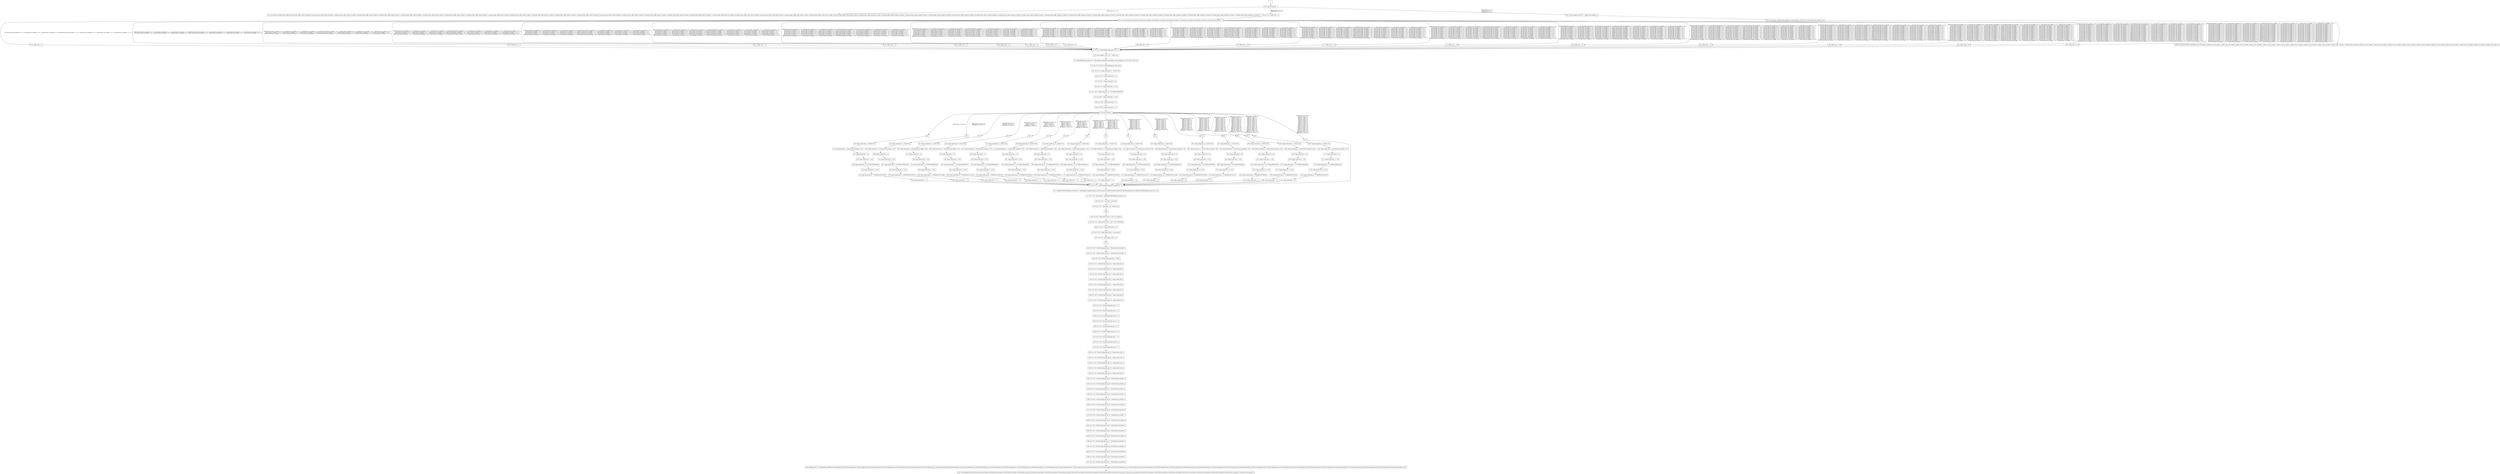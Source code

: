 digraph G {
  "1: " [shape=box, ];
  "90: Sys.invalidate.incoming_tango_traffic(incoming_tango_traffic_tango_eth_header_0,incoming_tango_traffic_tango_eth_header_1,incoming_tango_traffic_tango_eth_header_2,incoming_tango_traffic_tango_ip_header_0,incoming_tango_traffic_tango_ip_header_1,incoming_tango_traffic_tango_ip_header_2,incoming_tango_traffic_tango_ip_header_3,incoming_tango_traffic_tango_ip_header_4,incoming_tango_traffic_tango_ip_header_5,incoming_tango_traffic_tango_ip_header_6,incoming_tango_traffic_tango_ip_header_7,incoming_tango_traffic_tango_tcp_header_0,incoming_tango_traffic_tango_tcp_header_1,incoming_tango_traffic_tango_tcp_header_2,incoming_tango_traffic_tango_tcp_header_3,incoming_tango_traffic_tango_tcp_header_4,incoming_tango_traffic_tango_tcp_header_5,incoming_tango_traffic_tango_tcp_header_6,incoming_tango_traffic_tango_tcp_header_7,incoming_tango_traffic_tango_tcp_header_8,incoming_tango_traffic_tango_metrics_header_0,incoming_tango_traffic_tango_metrics_header_1,incoming_tango_traffic_tango_metrics_header_2,incoming_tango_traffic_tango_metrics_header_3,incoming_tango_traffic_tango_metrics_header_4,incoming_tango_traffic_encaped_ip_header_0,incoming_tango_traffic_encaped_ip_header_1,incoming_tango_traffic_encaped_ip_header_2,incoming_tango_traffic_encaped_ip_header_3,incoming_tango_traffic_encaped_ip_header_4,incoming_tango_traffic_encaped_ip_header_5,incoming_tango_traffic_encaped_ip_header_6,incoming_tango_traffic_encaped_ip_header_7,incoming_tango_traffic_encaped_tcp_header_0,incoming_tango_traffic_encaped_tcp_header_1,incoming_tango_traffic_encaped_tcp_header_2,incoming_tango_traffic_encaped_tcp_header_3,incoming_tango_traffic_encaped_tcp_header_4,incoming_tango_traffic_encaped_tcp_header_5,incoming_tango_traffic_encaped_tcp_header_6,incoming_tango_traffic_encaped_tcp_header_7,incoming_tango_traffic_encaped_tcp_header_8);" [
  shape=box, ];
  "96: int<<8>> traffic_class = 0;" [shape=box, ];
  "115: traffic_class = 0;" [shape=box, ];
  "120: traffic_class = 1;" [shape=box, ];
  "125: traffic_class = 2;" [shape=box, ];
  "130: traffic_class = 3;" [shape=box, ];
  "135: traffic_class = 4;" [shape=box, ];
  "140: traffic_class = 5;" [shape=box, ];
  "145: traffic_class = 6;" [shape=box, ];
  "150: traffic_class = 7;" [shape=box, ];
  "155: traffic_class = 8;" [shape=box, ];
  "160: traffic_class = 9;" [shape=box, ];
  "165: traffic_class = 10;" [shape=box, ];
  "170: traffic_class = 11;" [shape=box, ];
  "175: traffic_class = 12;" [shape=box, ];
  "180: traffic_class = 13;" [shape=box, ];
  "185: traffic_class = 14;" [shape=box, ];
  "190: traffic_class = 15;" [shape=box, ];
  "195: traffic_class = 30;" [shape=box, ];
  "200: traffic_class = 31;" [shape=box, ];
  "201: match (forward_flow_ip_header_5,forward_flow_ip_header_4,forward_flow_tcp_header_0,forward_flow_ip_header_7,forward_flow_ip_header_6,forward_flow_tcp_header_1,forward_flow_ip_header_2) ...
" [
  shape=box, ];
  "207: int<<8>> RouteManager_get_path_id_ret = 32;" [shape=box, ];
  "210: route_manager_0_idx_4757 = traffic_class;" [shape=box, ];
  "231: RouteManager_get_path_id_ret = Array.update_complex(route_manager_0,route_manager_0_idx_4757,get_4748,0,0,0);" [
  shape=box, ];
  "237: int<<8>> path_id = RouteManager_get_path_id_ret;" [shape=box, ];
  "244: int<<32>> tango_tunnel_hdr_0 = 1610612736;" [shape=box, ];
  "250: int<<16>> tango_tunnel_hdr_1 = 0;" [shape=box, ];
  "257: int<<8>> tango_tunnel_hdr_2 = 6;" [shape=box, ];
  "264: int<<8>> tango_tunnel_hdr_3 = 220;" [shape=box, ];
  "271: int<<64>> tango_tunnel_hdr_4 = 2747196614509592830;" [shape=box, ];
  "278: int<<64>> tango_tunnel_hdr_5 = 3252;" [shape=box, ];
  "285: int<<64>> tango_tunnel_hdr_6 = 0;" [shape=box, ];
  "292: int<<64>> tango_tunnel_hdr_7 = 0;" [shape=box, ];
  "296: " [shape=box, ];
  "301: tango_tunnel_hdr_0 = 1610612736;" [shape=box, ];
  "310: tango_tunnel_hdr_1 = forward_flow_ip_header_1+58;" [shape=box, ];
  "316: tango_tunnel_hdr_2 = 6;" [shape=box, ];
  "322: tango_tunnel_hdr_3 = 220;" [shape=box, ];
  "328: tango_tunnel_hdr_4 = 2747196614509592830;" [shape=box, ];
  "334: tango_tunnel_hdr_5 = 3252;" [shape=box, ];
  "340: tango_tunnel_hdr_6 = 2739390614537240576;" [shape=box, ];
  "346: tango_tunnel_hdr_7 = 1;" [shape=box, ];
  "349: " [shape=box, ];
  "354: tango_tunnel_hdr_0 = 1610612736;" [shape=box, ];
  "363: tango_tunnel_hdr_1 = forward_flow_ip_header_1+58;" [shape=box, ];
  "369: tango_tunnel_hdr_2 = 6;" [shape=box, ];
  "375: tango_tunnel_hdr_3 = 220;" [shape=box, ];
  "381: tango_tunnel_hdr_4 = 2747196614509592830;" [shape=box, ];
  "387: tango_tunnel_hdr_5 = 3252;" [shape=box, ];
  "393: tango_tunnel_hdr_6 = 2739390614537306112;" [shape=box, ];
  "399: tango_tunnel_hdr_7 = 1;" [shape=box, ];
  "402: " [shape=box, ];
  "407: tango_tunnel_hdr_0 = 1610612736;" [shape=box, ];
  "416: tango_tunnel_hdr_1 = forward_flow_ip_header_1+58;" [shape=box, ];
  "422: tango_tunnel_hdr_2 = 6;" [shape=box, ];
  "428: tango_tunnel_hdr_3 = 220;" [shape=box, ];
  "434: tango_tunnel_hdr_4 = 2747196614509592830;" [shape=box, ];
  "440: tango_tunnel_hdr_5 = 3252;" [shape=box, ];
  "446: tango_tunnel_hdr_6 = 2739390614537371648;" [shape=box, ];
  "452: tango_tunnel_hdr_7 = 1;" [shape=box, ];
  "455: " [shape=box, ];
  "460: tango_tunnel_hdr_0 = 1610612736;" [shape=box, ];
  "469: tango_tunnel_hdr_1 = forward_flow_ip_header_1+58;" [shape=box, ];
  "475: tango_tunnel_hdr_2 = 6;" [shape=box, ];
  "481: tango_tunnel_hdr_3 = 220;" [shape=box, ];
  "487: tango_tunnel_hdr_4 = 2747196614509592830;" [shape=box, ];
  "493: tango_tunnel_hdr_5 = 3252;" [shape=box, ];
  "499: tango_tunnel_hdr_6 = 2739390614537437184;" [shape=box, ];
  "505: tango_tunnel_hdr_7 = 1;" [shape=box, ];
  "508: " [shape=box, ];
  "513: tango_tunnel_hdr_0 = 1610612736;" [shape=box, ];
  "522: tango_tunnel_hdr_1 = forward_flow_ip_header_1+58;" [shape=box, ];
  "528: tango_tunnel_hdr_2 = 6;" [shape=box, ];
  "534: tango_tunnel_hdr_3 = 220;" [shape=box, ];
  "540: tango_tunnel_hdr_4 = 2747196614509592830;" [shape=box, ];
  "546: tango_tunnel_hdr_5 = 3252;" [shape=box, ];
  "552: tango_tunnel_hdr_6 = 2739390614537502720;" [shape=box, ];
  "558: tango_tunnel_hdr_7 = 1;" [shape=box, ];
  "561: " [shape=box, ];
  "566: tango_tunnel_hdr_0 = 1610612736;" [shape=box, ];
  "575: tango_tunnel_hdr_1 = forward_flow_ip_header_1+58;" [shape=box, ];
  "581: tango_tunnel_hdr_2 = 6;" [shape=box, ];
  "587: tango_tunnel_hdr_3 = 220;" [shape=box, ];
  "593: tango_tunnel_hdr_4 = 2747196614509592830;" [shape=box, ];
  "599: tango_tunnel_hdr_5 = 3252;" [shape=box, ];
  "605: tango_tunnel_hdr_6 = 2739390614537568256;" [shape=box, ];
  "611: tango_tunnel_hdr_7 = 1;" [shape=box, ];
  "614: " [shape=box, ];
  "619: tango_tunnel_hdr_0 = 1610612736;" [shape=box, ];
  "628: tango_tunnel_hdr_1 = forward_flow_ip_header_1+58;" [shape=box, ];
  "634: tango_tunnel_hdr_2 = 6;" [shape=box, ];
  "640: tango_tunnel_hdr_3 = 220;" [shape=box, ];
  "646: tango_tunnel_hdr_4 = 2747196614509592830;" [shape=box, ];
  "652: tango_tunnel_hdr_5 = 3252;" [shape=box, ];
  "658: tango_tunnel_hdr_6 = 2739390614537633792;" [shape=box, ];
  "664: tango_tunnel_hdr_7 = 1;" [shape=box, ];
  "667: " [shape=box, ];
  "672: tango_tunnel_hdr_0 = 1610612736;" [shape=box, ];
  "681: tango_tunnel_hdr_1 = forward_flow_ip_header_1+58;" [shape=box, ];
  "687: tango_tunnel_hdr_2 = 6;" [shape=box, ];
  "693: tango_tunnel_hdr_3 = 220;" [shape=box, ];
  "699: tango_tunnel_hdr_4 = 2747196614509592830;" [shape=box, ];
  "705: tango_tunnel_hdr_5 = 3252;" [shape=box, ];
  "711: tango_tunnel_hdr_6 = 2739390614537633792;" [shape=box, ];
  "717: tango_tunnel_hdr_7 = 1;" [shape=box, ];
  "720: " [shape=box, ];
  "725: tango_tunnel_hdr_0 = 1610612736;" [shape=box, ];
  "734: tango_tunnel_hdr_1 = forward_flow_ip_header_1+58;" [shape=box, ];
  "740: tango_tunnel_hdr_2 = 6;" [shape=box, ];
  "746: tango_tunnel_hdr_3 = 220;" [shape=box, ];
  "752: tango_tunnel_hdr_4 = 2747196614509592830;" [shape=box, ];
  "758: tango_tunnel_hdr_5 = 3252;" [shape=box, ];
  "764: tango_tunnel_hdr_6 = 2739390614537240576;" [shape=box, ];
  "770: tango_tunnel_hdr_7 = 2;" [shape=box, ];
  "773: " [shape=box, ];
  "778: tango_tunnel_hdr_0 = 1610612736;" [shape=box, ];
  "787: tango_tunnel_hdr_1 = forward_flow_ip_header_1+58;" [shape=box, ];
  "793: tango_tunnel_hdr_2 = 6;" [shape=box, ];
  "799: tango_tunnel_hdr_3 = 220;" [shape=box, ];
  "805: tango_tunnel_hdr_4 = 2747196614509592830;" [shape=box, ];
  "811: tango_tunnel_hdr_5 = 3252;" [shape=box, ];
  "817: tango_tunnel_hdr_6 = 2739390614537306112;" [shape=box, ];
  "823: tango_tunnel_hdr_7 = 2;" [shape=box, ];
  "826: " [shape=box, ];
  "831: tango_tunnel_hdr_0 = 1610612736;" [shape=box, ];
  "840: tango_tunnel_hdr_1 = forward_flow_ip_header_1+58;" [shape=box, ];
  "846: tango_tunnel_hdr_2 = 6;" [shape=box, ];
  "852: tango_tunnel_hdr_3 = 220;" [shape=box, ];
  "858: tango_tunnel_hdr_4 = 2747196614509592830;" [shape=box, ];
  "864: tango_tunnel_hdr_5 = 3252;" [shape=box, ];
  "870: tango_tunnel_hdr_6 = 2739390614537371648;" [shape=box, ];
  "876: tango_tunnel_hdr_7 = 2;" [shape=box, ];
  "879: " [shape=box, ];
  "884: tango_tunnel_hdr_0 = 1610612736;" [shape=box, ];
  "893: tango_tunnel_hdr_1 = forward_flow_ip_header_1+58;" [shape=box, ];
  "899: tango_tunnel_hdr_2 = 6;" [shape=box, ];
  "905: tango_tunnel_hdr_3 = 220;" [shape=box, ];
  "911: tango_tunnel_hdr_4 = 2747196614509592830;" [shape=box, ];
  "917: tango_tunnel_hdr_5 = 3252;" [shape=box, ];
  "923: tango_tunnel_hdr_6 = 2739390614537437184;" [shape=box, ];
  "929: tango_tunnel_hdr_7 = 2;" [shape=box, ];
  "932: " [shape=box, ];
  "937: tango_tunnel_hdr_0 = 1610612736;" [shape=box, ];
  "946: tango_tunnel_hdr_1 = forward_flow_ip_header_1+58;" [shape=box, ];
  "952: tango_tunnel_hdr_2 = 6;" [shape=box, ];
  "958: tango_tunnel_hdr_3 = 220;" [shape=box, ];
  "964: tango_tunnel_hdr_4 = 2747196614509592830;" [shape=box, ];
  "970: tango_tunnel_hdr_5 = 3252;" [shape=box, ];
  "976: tango_tunnel_hdr_6 = 2739390614537502720;" [shape=box, ];
  "982: tango_tunnel_hdr_7 = 2;" [shape=box, ];
  "985: " [shape=box, ];
  "990: tango_tunnel_hdr_0 = 1610612736;" [shape=box, ];
  "999: tango_tunnel_hdr_1 = forward_flow_ip_header_1+58;" [shape=box, ];
  "1005: tango_tunnel_hdr_2 = 6;" [shape=box, ];
  "1011: tango_tunnel_hdr_3 = 220;" [shape=box, ];
  "1017: tango_tunnel_hdr_4 = 2747196614509592830;" [shape=box, ];
  "1023: tango_tunnel_hdr_5 = 3252;" [shape=box, ];
  "1029: tango_tunnel_hdr_6 = 2739390614537568256;" [shape=box, ];
  "1035: tango_tunnel_hdr_7 = 2;" [shape=box, ];
  "1038: " [shape=box, ];
  "1043: tango_tunnel_hdr_0 = 1610612736;" [shape=box, ];
  "1052: tango_tunnel_hdr_1 = forward_flow_ip_header_1+58;" [shape=box, ];
  "1058: tango_tunnel_hdr_2 = 6;" [shape=box, ];
  "1064: tango_tunnel_hdr_3 = 220;" [shape=box, ];
  "1070: tango_tunnel_hdr_4 = 2747196614509592830;" [shape=box, ];
  "1076: tango_tunnel_hdr_5 = 3252;" [shape=box, ];
  "1082: tango_tunnel_hdr_6 = 2739390614537633792;" [shape=box, ];
  "1088: tango_tunnel_hdr_7 = 2;" [shape=box, ];
  "1091: " [shape=box, ];
  "1096: tango_tunnel_hdr_0 = 1610612736;" [shape=box, ];
  "1105: tango_tunnel_hdr_1 = forward_flow_ip_header_1+58;" [shape=box, ];
  "1111: tango_tunnel_hdr_2 = 6;" [shape=box, ];
  "1117: tango_tunnel_hdr_3 = 220;" [shape=box, ];
  "1123: tango_tunnel_hdr_4 = 2747196614509592830;" [shape=box, ];
  "1129: tango_tunnel_hdr_5 = 3252;" [shape=box, ];
  "1135: tango_tunnel_hdr_6 = 2739390614537633792;" [shape=box, ];
  "1141: tango_tunnel_hdr_7 = 2;" [shape=box, ];
  "1144: " [shape=box, ];
  "1145: match (path_id) ...
" [shape=box, ];
  "1151: int<<16>> SequenceNumberManager_increment_ret = 32;" [shape=box, ];
  "1172: SequenceNumberManager_increment_ret = Array.update_complex(sequence_counters_0,path_id,combined_memop_SequenceNumberManager_get_curr_SequenceNumberManager_next_4752,0,1,0);" [
  shape=box, ];
  "1177: int<<16>> seq_number = SequenceNumberManager_increment_ret;" [
  shape=box, ];
  "1182: int<<32>> time_now = Sys.time();" [shape=box, ];
  "1188: int<<12>> timestamp = [31 : 20]time_now;" [shape=box, ];
  "1190: " [shape=box, ];
  "1196: int<<8>> tango_metrics_hdr_0 = (int<<8>>)path_id;" [shape=box, ];
  "1202: int<<16>> tango_metrics_hdr_1 = (int<<16>>)timestamp;" [shape=box, ];
  "1209: int<<32>> tango_metrics_hdr_2 = 0;" [shape=box, ];
  "1214: int<<16>> tango_metrics_hdr_3 = seq_number;" [shape=box, ];
  "1221: int<<8>> tango_metrics_hdr_4 = 0;" [shape=box, ];
  "1224: " [shape=box, ];
  "1228: int<<48>> forward_tango_pkt_arg_0 = forward_flow_eth_header_0;" [
  shape=box, ];
  "1232: int<<48>> forward_tango_pkt_arg_1 = forward_flow_eth_header_1;" [
  shape=box, ];
  "1238: int<<16>> forward_tango_pkt_arg_2 = 34525;" [shape=box, ];
  "1242: int<<32>> forward_tango_pkt_arg_3 = tango_tunnel_hdr_0;" [shape=box, ];
  "1246: int<<16>> forward_tango_pkt_arg_4 = tango_tunnel_hdr_1;" [shape=box, ];
  "1250: int<<8>> forward_tango_pkt_arg_5 = tango_tunnel_hdr_2;" [shape=box, ];
  "1254: int<<8>> forward_tango_pkt_arg_6 = tango_tunnel_hdr_3;" [shape=box, ];
  "1258: int<<64>> forward_tango_pkt_arg_7 = tango_tunnel_hdr_4;" [shape=box, ];
  "1262: int<<64>> forward_tango_pkt_arg_8 = tango_tunnel_hdr_5;" [shape=box, ];
  "1266: int<<64>> forward_tango_pkt_arg_9 = tango_tunnel_hdr_6;" [shape=box, ];
  "1270: int<<64>> forward_tango_pkt_arg_10 = tango_tunnel_hdr_7;" [shape=box,
                                                                    ];
  "1276: int<<16>> forward_tango_pkt_arg_11 = 0;" [shape=box, ];
  "1282: int<<16>> forward_tango_pkt_arg_12 = 0;" [shape=box, ];
  "1288: int<<32>> forward_tango_pkt_arg_13 = 0;" [shape=box, ];
  "1294: int<<32>> forward_tango_pkt_arg_14 = 0;" [shape=box, ];
  "1300: int<<8>> forward_tango_pkt_arg_15 = 5;" [shape=box, ];
  "1306: int<<8>> forward_tango_pkt_arg_16 = 16;" [shape=box, ];
  "1312: int<<16>> forward_tango_pkt_arg_17 = 0;" [shape=box, ];
  "1318: int<<16>> forward_tango_pkt_arg_18 = 0;" [shape=box, ];
  "1324: int<<16>> forward_tango_pkt_arg_19 = 0;" [shape=box, ];
  "1328: int<<8>> forward_tango_pkt_arg_20 = tango_metrics_hdr_0;" [shape=box,
                                                                    ];
  "1332: int<<16>> forward_tango_pkt_arg_21 = tango_metrics_hdr_1;" [
  shape=box, ];
  "1336: int<<32>> forward_tango_pkt_arg_22 = tango_metrics_hdr_2;" [
  shape=box, ];
  "1340: int<<16>> forward_tango_pkt_arg_23 = tango_metrics_hdr_3;" [
  shape=box, ];
  "1344: int<<8>> forward_tango_pkt_arg_24 = tango_metrics_hdr_4;" [shape=box,
                                                                    ];
  "1348: int<<32>> forward_tango_pkt_arg_25 = forward_flow_ip_header_0;" [
  shape=box, ];
  "1352: int<<16>> forward_tango_pkt_arg_26 = forward_flow_ip_header_1;" [
  shape=box, ];
  "1356: int<<8>> forward_tango_pkt_arg_27 = forward_flow_ip_header_2;" [
  shape=box, ];
  "1360: int<<8>> forward_tango_pkt_arg_28 = forward_flow_ip_header_3;" [
  shape=box, ];
  "1364: int<<64>> forward_tango_pkt_arg_29 = forward_flow_ip_header_4;" [
  shape=box, ];
  "1368: int<<64>> forward_tango_pkt_arg_30 = forward_flow_ip_header_5;" [
  shape=box, ];
  "1372: int<<64>> forward_tango_pkt_arg_31 = forward_flow_ip_header_6;" [
  shape=box, ];
  "1376: int<<64>> forward_tango_pkt_arg_32 = forward_flow_ip_header_7;" [
  shape=box, ];
  "1380: int<<16>> forward_tango_pkt_arg_33 = forward_flow_tcp_header_0;" [
  shape=box, ];
  "1384: int<<16>> forward_tango_pkt_arg_34 = forward_flow_tcp_header_1;" [
  shape=box, ];
  "1388: int<<32>> forward_tango_pkt_arg_35 = forward_flow_tcp_header_2;" [
  shape=box, ];
  "1392: int<<32>> forward_tango_pkt_arg_36 = forward_flow_tcp_header_3;" [
  shape=box, ];
  "1396: int<<8>> forward_tango_pkt_arg_37 = forward_flow_tcp_header_4;" [
  shape=box, ];
  "1400: int<<8>> forward_tango_pkt_arg_38 = forward_flow_tcp_header_5;" [
  shape=box, ];
  "1404: int<<16>> forward_tango_pkt_arg_39 = forward_flow_tcp_header_6;" [
  shape=box, ];
  "1408: int<<16>> forward_tango_pkt_arg_40 = forward_flow_tcp_header_7;" [
  shape=box, ];
  "1412: int<<16>> forward_tango_pkt_arg_41 = forward_flow_tcp_header_8;" [
  shape=box, ];
  "1545: generate_port (12, incoming_tango_traffic(forward_tango_pkt_arg_0,forward_tango_pkt_arg_1,forward_tango_pkt_arg_2,forward_tango_pkt_arg_3,forward_tango_pkt_arg_4,forward_tango_pkt_arg_5,forward_tango_pkt_arg_6,forward_tango_pkt_arg_7,forward_tango_pkt_arg_8,forward_tango_pkt_arg_9,forward_tango_pkt_arg_10,forward_tango_pkt_arg_11,forward_tango_pkt_arg_12,forward_tango_pkt_arg_13,forward_tango_pkt_arg_14,forward_tango_pkt_arg_15,forward_tango_pkt_arg_16,forward_tango_pkt_arg_17,forward_tango_pkt_arg_18,forward_tango_pkt_arg_19,forward_tango_pkt_arg_20,forward_tango_pkt_arg_21,forward_tango_pkt_arg_22,forward_tango_pkt_arg_23,forward_tango_pkt_arg_24,forward_tango_pkt_arg_25,forward_tango_pkt_arg_26,forward_tango_pkt_arg_27,forward_tango_pkt_arg_28,forward_tango_pkt_arg_29,forward_tango_pkt_arg_30,forward_tango_pkt_arg_31,forward_tango_pkt_arg_32,forward_tango_pkt_arg_33,forward_tango_pkt_arg_34,forward_tango_pkt_arg_35,forward_tango_pkt_arg_36,forward_tango_pkt_arg_37,forward_tango_pkt_arg_38,forward_tango_pkt_arg_39,forward_tango_pkt_arg_40,forward_tango_pkt_arg_41));" [
  shape=box, ];
  "1597: Sys.invalidate.forward_flow(forward_flow_eth_header_0,forward_flow_eth_header_1,forward_flow_eth_header_2,forward_flow_ip_header_0,forward_flow_ip_header_1,forward_flow_ip_header_2,forward_flow_ip_header_3,forward_flow_ip_header_4,forward_flow_ip_header_5,forward_flow_ip_header_6,forward_flow_ip_header_7,forward_flow_tcp_header_0,forward_flow_tcp_header_1,forward_flow_tcp_header_2,forward_flow_tcp_header_3,forward_flow_tcp_header_4,forward_flow_tcp_header_5,forward_flow_tcp_header_6,forward_flow_tcp_header_7,forward_flow_tcp_header_8);" [
  shape=box, ];
  "1601: route_manager_0_idx_4757 = update_route_update_0;" [shape=box, ];
  "1620: Array.update_complex(route_manager_0,route_manager_0_idx_4757,set_4756,update_route_update_1,0,0);" [
  shape=box, ];
  "1668: Sys.invalidate.update_route(update_route_eth_header_0,update_route_eth_header_1,update_route_eth_header_2,update_route_ip_header_0,update_route_ip_header_1,update_route_ip_header_2,update_route_ip_header_3,update_route_ip_header_4,update_route_ip_header_5,update_route_ip_header_6,update_route_ip_header_7,update_route_tcp_header_0,update_route_tcp_header_1,update_route_tcp_header_2,update_route_tcp_header_3,update_route_tcp_header_4,update_route_tcp_header_5,update_route_tcp_header_6,update_route_tcp_header_7,update_route_tcp_header_8,update_route_update_0,update_route_update_1);" [
  shape=box, ];
  "1670: match (event_id) ...
" [shape=box, ];
  
  
  "1: " -> "1670: match (event_id) ...
" [label="", ];
  "96: int<<8>> traffic_class = 0;" -> "201: match (forward_flow_ip_header_5,forward_flow_ip_header_4,forward_flow_tcp_header_0,forward_flow_ip_header_7,forward_flow_ip_header_6,forward_flow_tcp_header_1,forward_flow_ip_header_2) ...
" [
  label="", ];
  "115: traffic_class = 0;" -> "207: int<<8>> RouteManager_get_path_id_ret = 32;" [
  label="", ];
  "120: traffic_class = 1;" -> "207: int<<8>> RouteManager_get_path_id_ret = 32;" [
  label="", ];
  "125: traffic_class = 2;" -> "207: int<<8>> RouteManager_get_path_id_ret = 32;" [
  label="", ];
  "130: traffic_class = 3;" -> "207: int<<8>> RouteManager_get_path_id_ret = 32;" [
  label="", ];
  "135: traffic_class = 4;" -> "207: int<<8>> RouteManager_get_path_id_ret = 32;" [
  label="", ];
  "140: traffic_class = 5;" -> "207: int<<8>> RouteManager_get_path_id_ret = 32;" [
  label="", ];
  "145: traffic_class = 6;" -> "207: int<<8>> RouteManager_get_path_id_ret = 32;" [
  label="", ];
  "150: traffic_class = 7;" -> "207: int<<8>> RouteManager_get_path_id_ret = 32;" [
  label="", ];
  "155: traffic_class = 8;" -> "207: int<<8>> RouteManager_get_path_id_ret = 32;" [
  label="", ];
  "160: traffic_class = 9;" -> "207: int<<8>> RouteManager_get_path_id_ret = 32;" [
  label="", ];
  "165: traffic_class = 10;" -> "207: int<<8>> RouteManager_get_path_id_ret = 32;" [
  label="", ];
  "170: traffic_class = 11;" -> "207: int<<8>> RouteManager_get_path_id_ret = 32;" [
  label="", ];
  "175: traffic_class = 12;" -> "207: int<<8>> RouteManager_get_path_id_ret = 32;" [
  label="", ];
  "180: traffic_class = 13;" -> "207: int<<8>> RouteManager_get_path_id_ret = 32;" [
  label="", ];
  "185: traffic_class = 14;" -> "207: int<<8>> RouteManager_get_path_id_ret = 32;" [
  label="", ];
  "190: traffic_class = 15;" -> "207: int<<8>> RouteManager_get_path_id_ret = 32;" [
  label="", ];
  "195: traffic_class = 30;" -> "207: int<<8>> RouteManager_get_path_id_ret = 32;" [
  label="", ];
  "200: traffic_class = 31;" -> "207: int<<8>> RouteManager_get_path_id_ret = 32;" [
  label="", ];
  "201: match (forward_flow_ip_header_5,forward_flow_ip_header_4,forward_flow_tcp_header_0,forward_flow_ip_header_7,forward_flow_ip_header_6,forward_flow_tcp_header_1,forward_flow_ip_header_2) ...
" -> "115: traffic_class = 0;" [
  label="HIT{forward_flow_ip_header_5~0==_,forward_flow_ip_header_4~0==_,forward_flow_tcp_header_0~0==50000,forward_flow_ip_header_7~0==_,forward_flow_ip_header_6~0==_,forward_flow_tcp_header_1~0==_,forward_flow_ip_header_2~0==_;}",
  ];
  "201: match (forward_flow_ip_header_5,forward_flow_ip_header_4,forward_flow_tcp_header_0,forward_flow_ip_header_7,forward_flow_ip_header_6,forward_flow_tcp_header_1,forward_flow_ip_header_2) ...
" -> "120: traffic_class = 1;" [
  label="MISS{forward_flow_ip_header_5~0==_,forward_flow_ip_header_4~0==_,forward_flow_tcp_header_0~0==50000,forward_flow_ip_header_7~0==_,forward_flow_ip_header_6~0==_,forward_flow_tcp_header_1~0==_,forward_flow_ip_header_2~0==_;}
HIT{forward_flow_ip_header_5~0==_,forward_flow_ip_header_4~0==_,forward_flow_tcp_header_0~0==50001,forward_flow_ip_header_7~0==_,forward_flow_ip_header_6~0==_,forward_flow_tcp_header_1~0==_,forward_flow_ip_header_2~0==_;}",
  ];
  "201: match (forward_flow_ip_header_5,forward_flow_ip_header_4,forward_flow_tcp_header_0,forward_flow_ip_header_7,forward_flow_ip_header_6,forward_flow_tcp_header_1,forward_flow_ip_header_2) ...
" -> "125: traffic_class = 2;" [
  label="MISS{forward_flow_ip_header_5~0==_,forward_flow_ip_header_4~0==_,forward_flow_tcp_header_0~0==50000,forward_flow_ip_header_7~0==_,forward_flow_ip_header_6~0==_,forward_flow_tcp_header_1~0==_,forward_flow_ip_header_2~0==_;
forward_flow_ip_header_5~0==_,forward_flow_ip_header_4~0==_,forward_flow_tcp_header_0~0==50001,forward_flow_ip_header_7~0==_,forward_flow_ip_header_6~0==_,forward_flow_tcp_header_1~0==_,forward_flow_ip_header_2~0==_;}
HIT{forward_flow_ip_header_5~0==_,forward_flow_ip_header_4~0==_,forward_flow_tcp_header_0~0==50002,forward_flow_ip_header_7~0==_,forward_flow_ip_header_6~0==_,forward_flow_tcp_header_1~0==_,forward_flow_ip_header_2~0==_;}",
  ];
  "201: match (forward_flow_ip_header_5,forward_flow_ip_header_4,forward_flow_tcp_header_0,forward_flow_ip_header_7,forward_flow_ip_header_6,forward_flow_tcp_header_1,forward_flow_ip_header_2) ...
" -> "130: traffic_class = 3;" [
  label="MISS{forward_flow_ip_header_5~0==_,forward_flow_ip_header_4~0==_,forward_flow_tcp_header_0~0==50000,forward_flow_ip_header_7~0==_,forward_flow_ip_header_6~0==_,forward_flow_tcp_header_1~0==_,forward_flow_ip_header_2~0==_;
forward_flow_ip_header_5~0==_,forward_flow_ip_header_4~0==_,forward_flow_tcp_header_0~0==50001,forward_flow_ip_header_7~0==_,forward_flow_ip_header_6~0==_,forward_flow_tcp_header_1~0==_,forward_flow_ip_header_2~0==_;
forward_flow_ip_header_5~0==_,forward_flow_ip_header_4~0==_,forward_flow_tcp_header_0~0==50002,forward_flow_ip_header_7~0==_,forward_flow_ip_header_6~0==_,forward_flow_tcp_header_1~0==_,forward_flow_ip_header_2~0==_;}
HIT{forward_flow_ip_header_5~0==_,forward_flow_ip_header_4~0==_,forward_flow_tcp_header_0~0==50003,forward_flow_ip_header_7~0==_,forward_flow_ip_header_6~0==_,forward_flow_tcp_header_1~0==_,forward_flow_ip_header_2~0==_;}",
  ];
  "201: match (forward_flow_ip_header_5,forward_flow_ip_header_4,forward_flow_tcp_header_0,forward_flow_ip_header_7,forward_flow_ip_header_6,forward_flow_tcp_header_1,forward_flow_ip_header_2) ...
" -> "135: traffic_class = 4;" [
  label="MISS{forward_flow_ip_header_5~0==_,forward_flow_ip_header_4~0==_,forward_flow_tcp_header_0~0==50000,forward_flow_ip_header_7~0==_,forward_flow_ip_header_6~0==_,forward_flow_tcp_header_1~0==_,forward_flow_ip_header_2~0==_;
forward_flow_ip_header_5~0==_,forward_flow_ip_header_4~0==_,forward_flow_tcp_header_0~0==50001,forward_flow_ip_header_7~0==_,forward_flow_ip_header_6~0==_,forward_flow_tcp_header_1~0==_,forward_flow_ip_header_2~0==_;
forward_flow_ip_header_5~0==_,forward_flow_ip_header_4~0==_,forward_flow_tcp_header_0~0==50002,forward_flow_ip_header_7~0==_,forward_flow_ip_header_6~0==_,forward_flow_tcp_header_1~0==_,forward_flow_ip_header_2~0==_;
forward_flow_ip_header_5~0==_,forward_flow_ip_header_4~0==_,forward_flow_tcp_header_0~0==50003,forward_flow_ip_header_7~0==_,forward_flow_ip_header_6~0==_,forward_flow_tcp_header_1~0==_,forward_flow_ip_header_2~0==_;}
HIT{forward_flow_ip_header_5~0==_,forward_flow_ip_header_4~0==_,forward_flow_tcp_header_0~0==50004,forward_flow_ip_header_7~0==_,forward_flow_ip_header_6~0==_,forward_flow_tcp_header_1~0==_,forward_flow_ip_header_2~0==_;}",
  ];
  "201: match (forward_flow_ip_header_5,forward_flow_ip_header_4,forward_flow_tcp_header_0,forward_flow_ip_header_7,forward_flow_ip_header_6,forward_flow_tcp_header_1,forward_flow_ip_header_2) ...
" -> "140: traffic_class = 5;" [
  label="MISS{forward_flow_ip_header_5~0==_,forward_flow_ip_header_4~0==_,forward_flow_tcp_header_0~0==50000,forward_flow_ip_header_7~0==_,forward_flow_ip_header_6~0==_,forward_flow_tcp_header_1~0==_,forward_flow_ip_header_2~0==_;
forward_flow_ip_header_5~0==_,forward_flow_ip_header_4~0==_,forward_flow_tcp_header_0~0==50001,forward_flow_ip_header_7~0==_,forward_flow_ip_header_6~0==_,forward_flow_tcp_header_1~0==_,forward_flow_ip_header_2~0==_;
forward_flow_ip_header_5~0==_,forward_flow_ip_header_4~0==_,forward_flow_tcp_header_0~0==50002,forward_flow_ip_header_7~0==_,forward_flow_ip_header_6~0==_,forward_flow_tcp_header_1~0==_,forward_flow_ip_header_2~0==_;
forward_flow_ip_header_5~0==_,forward_flow_ip_header_4~0==_,forward_flow_tcp_header_0~0==50003,forward_flow_ip_header_7~0==_,forward_flow_ip_header_6~0==_,forward_flow_tcp_header_1~0==_,forward_flow_ip_header_2~0==_;
forward_flow_ip_header_5~0==_,forward_flow_ip_header_4~0==_,forward_flow_tcp_header_0~0==50004,forward_flow_ip_header_7~0==_,forward_flow_ip_header_6~0==_,forward_flow_tcp_header_1~0==_,forward_flow_ip_header_2~0==_;}
HIT{forward_flow_ip_header_5~0==_,forward_flow_ip_header_4~0==_,forward_flow_tcp_header_0~0==50005,forward_flow_ip_header_7~0==_,forward_flow_ip_header_6~0==_,forward_flow_tcp_header_1~0==_,forward_flow_ip_header_2~0==_;}",
  ];
  "201: match (forward_flow_ip_header_5,forward_flow_ip_header_4,forward_flow_tcp_header_0,forward_flow_ip_header_7,forward_flow_ip_header_6,forward_flow_tcp_header_1,forward_flow_ip_header_2) ...
" -> "145: traffic_class = 6;" [
  label="MISS{forward_flow_ip_header_5~0==_,forward_flow_ip_header_4~0==_,forward_flow_tcp_header_0~0==50000,forward_flow_ip_header_7~0==_,forward_flow_ip_header_6~0==_,forward_flow_tcp_header_1~0==_,forward_flow_ip_header_2~0==_;
forward_flow_ip_header_5~0==_,forward_flow_ip_header_4~0==_,forward_flow_tcp_header_0~0==50001,forward_flow_ip_header_7~0==_,forward_flow_ip_header_6~0==_,forward_flow_tcp_header_1~0==_,forward_flow_ip_header_2~0==_;
forward_flow_ip_header_5~0==_,forward_flow_ip_header_4~0==_,forward_flow_tcp_header_0~0==50002,forward_flow_ip_header_7~0==_,forward_flow_ip_header_6~0==_,forward_flow_tcp_header_1~0==_,forward_flow_ip_header_2~0==_;
forward_flow_ip_header_5~0==_,forward_flow_ip_header_4~0==_,forward_flow_tcp_header_0~0==50003,forward_flow_ip_header_7~0==_,forward_flow_ip_header_6~0==_,forward_flow_tcp_header_1~0==_,forward_flow_ip_header_2~0==_;
forward_flow_ip_header_5~0==_,forward_flow_ip_header_4~0==_,forward_flow_tcp_header_0~0==50004,forward_flow_ip_header_7~0==_,forward_flow_ip_header_6~0==_,forward_flow_tcp_header_1~0==_,forward_flow_ip_header_2~0==_;
forward_flow_ip_header_5~0==_,forward_flow_ip_header_4~0==_,forward_flow_tcp_header_0~0==50005,forward_flow_ip_header_7~0==_,forward_flow_ip_header_6~0==_,forward_flow_tcp_header_1~0==_,forward_flow_ip_header_2~0==_;}
HIT{forward_flow_ip_header_5~0==_,forward_flow_ip_header_4~0==_,forward_flow_tcp_header_0~0==50006,forward_flow_ip_header_7~0==_,forward_flow_ip_header_6~0==_,forward_flow_tcp_header_1~0==_,forward_flow_ip_header_2~0==_;}",
  ];
  "201: match (forward_flow_ip_header_5,forward_flow_ip_header_4,forward_flow_tcp_header_0,forward_flow_ip_header_7,forward_flow_ip_header_6,forward_flow_tcp_header_1,forward_flow_ip_header_2) ...
" -> "150: traffic_class = 7;" [
  label="MISS{forward_flow_ip_header_5~0==_,forward_flow_ip_header_4~0==_,forward_flow_tcp_header_0~0==50000,forward_flow_ip_header_7~0==_,forward_flow_ip_header_6~0==_,forward_flow_tcp_header_1~0==_,forward_flow_ip_header_2~0==_;
forward_flow_ip_header_5~0==_,forward_flow_ip_header_4~0==_,forward_flow_tcp_header_0~0==50001,forward_flow_ip_header_7~0==_,forward_flow_ip_header_6~0==_,forward_flow_tcp_header_1~0==_,forward_flow_ip_header_2~0==_;
forward_flow_ip_header_5~0==_,forward_flow_ip_header_4~0==_,forward_flow_tcp_header_0~0==50002,forward_flow_ip_header_7~0==_,forward_flow_ip_header_6~0==_,forward_flow_tcp_header_1~0==_,forward_flow_ip_header_2~0==_;
forward_flow_ip_header_5~0==_,forward_flow_ip_header_4~0==_,forward_flow_tcp_header_0~0==50003,forward_flow_ip_header_7~0==_,forward_flow_ip_header_6~0==_,forward_flow_tcp_header_1~0==_,forward_flow_ip_header_2~0==_;
forward_flow_ip_header_5~0==_,forward_flow_ip_header_4~0==_,forward_flow_tcp_header_0~0==50004,forward_flow_ip_header_7~0==_,forward_flow_ip_header_6~0==_,forward_flow_tcp_header_1~0==_,forward_flow_ip_header_2~0==_;
forward_flow_ip_header_5~0==_,forward_flow_ip_header_4~0==_,forward_flow_tcp_header_0~0==50005,forward_flow_ip_header_7~0==_,forward_flow_ip_header_6~0==_,forward_flow_tcp_header_1~0==_,forward_flow_ip_header_2~0==_;
forward_flow_ip_header_5~0==_,forward_flow_ip_header_4~0==_,forward_flow_tcp_header_0~0==50006,forward_flow_ip_header_7~0==_,forward_flow_ip_header_6~0==_,forward_flow_tcp_header_1~0==_,forward_flow_ip_header_2~0==_;}
HIT{forward_flow_ip_header_5~0==_,forward_flow_ip_header_4~0==_,forward_flow_tcp_header_0~0==50007,forward_flow_ip_header_7~0==_,forward_flow_ip_header_6~0==_,forward_flow_tcp_header_1~0==_,forward_flow_ip_header_2~0==_;}",
  ];
  "201: match (forward_flow_ip_header_5,forward_flow_ip_header_4,forward_flow_tcp_header_0,forward_flow_ip_header_7,forward_flow_ip_header_6,forward_flow_tcp_header_1,forward_flow_ip_header_2) ...
" -> "155: traffic_class = 8;" [
  label="MISS{forward_flow_ip_header_5~0==_,forward_flow_ip_header_4~0==_,forward_flow_tcp_header_0~0==50000,forward_flow_ip_header_7~0==_,forward_flow_ip_header_6~0==_,forward_flow_tcp_header_1~0==_,forward_flow_ip_header_2~0==_;
forward_flow_ip_header_5~0==_,forward_flow_ip_header_4~0==_,forward_flow_tcp_header_0~0==50001,forward_flow_ip_header_7~0==_,forward_flow_ip_header_6~0==_,forward_flow_tcp_header_1~0==_,forward_flow_ip_header_2~0==_;
forward_flow_ip_header_5~0==_,forward_flow_ip_header_4~0==_,forward_flow_tcp_header_0~0==50002,forward_flow_ip_header_7~0==_,forward_flow_ip_header_6~0==_,forward_flow_tcp_header_1~0==_,forward_flow_ip_header_2~0==_;
forward_flow_ip_header_5~0==_,forward_flow_ip_header_4~0==_,forward_flow_tcp_header_0~0==50003,forward_flow_ip_header_7~0==_,forward_flow_ip_header_6~0==_,forward_flow_tcp_header_1~0==_,forward_flow_ip_header_2~0==_;
forward_flow_ip_header_5~0==_,forward_flow_ip_header_4~0==_,forward_flow_tcp_header_0~0==50004,forward_flow_ip_header_7~0==_,forward_flow_ip_header_6~0==_,forward_flow_tcp_header_1~0==_,forward_flow_ip_header_2~0==_;
forward_flow_ip_header_5~0==_,forward_flow_ip_header_4~0==_,forward_flow_tcp_header_0~0==50005,forward_flow_ip_header_7~0==_,forward_flow_ip_header_6~0==_,forward_flow_tcp_header_1~0==_,forward_flow_ip_header_2~0==_;
forward_flow_ip_header_5~0==_,forward_flow_ip_header_4~0==_,forward_flow_tcp_header_0~0==50006,forward_flow_ip_header_7~0==_,forward_flow_ip_header_6~0==_,forward_flow_tcp_header_1~0==_,forward_flow_ip_header_2~0==_;
forward_flow_ip_header_5~0==_,forward_flow_ip_header_4~0==_,forward_flow_tcp_header_0~0==50007,forward_flow_ip_header_7~0==_,forward_flow_ip_header_6~0==_,forward_flow_tcp_header_1~0==_,forward_flow_ip_header_2~0==_;}
HIT{forward_flow_ip_header_5~0==_,forward_flow_ip_header_4~0==_,forward_flow_tcp_header_0~0==60000,forward_flow_ip_header_7~0==_,forward_flow_ip_header_6~0==_,forward_flow_tcp_header_1~0==_,forward_flow_ip_header_2~0==_;}",
  ];
  "201: match (forward_flow_ip_header_5,forward_flow_ip_header_4,forward_flow_tcp_header_0,forward_flow_ip_header_7,forward_flow_ip_header_6,forward_flow_tcp_header_1,forward_flow_ip_header_2) ...
" -> "160: traffic_class = 9;" [
  label="MISS{forward_flow_ip_header_5~0==_,forward_flow_ip_header_4~0==_,forward_flow_tcp_header_0~0==50000,forward_flow_ip_header_7~0==_,forward_flow_ip_header_6~0==_,forward_flow_tcp_header_1~0==_,forward_flow_ip_header_2~0==_;
forward_flow_ip_header_5~0==_,forward_flow_ip_header_4~0==_,forward_flow_tcp_header_0~0==50001,forward_flow_ip_header_7~0==_,forward_flow_ip_header_6~0==_,forward_flow_tcp_header_1~0==_,forward_flow_ip_header_2~0==_;
forward_flow_ip_header_5~0==_,forward_flow_ip_header_4~0==_,forward_flow_tcp_header_0~0==50002,forward_flow_ip_header_7~0==_,forward_flow_ip_header_6~0==_,forward_flow_tcp_header_1~0==_,forward_flow_ip_header_2~0==_;
forward_flow_ip_header_5~0==_,forward_flow_ip_header_4~0==_,forward_flow_tcp_header_0~0==50003,forward_flow_ip_header_7~0==_,forward_flow_ip_header_6~0==_,forward_flow_tcp_header_1~0==_,forward_flow_ip_header_2~0==_;
forward_flow_ip_header_5~0==_,forward_flow_ip_header_4~0==_,forward_flow_tcp_header_0~0==50004,forward_flow_ip_header_7~0==_,forward_flow_ip_header_6~0==_,forward_flow_tcp_header_1~0==_,forward_flow_ip_header_2~0==_;
forward_flow_ip_header_5~0==_,forward_flow_ip_header_4~0==_,forward_flow_tcp_header_0~0==50005,forward_flow_ip_header_7~0==_,forward_flow_ip_header_6~0==_,forward_flow_tcp_header_1~0==_,forward_flow_ip_header_2~0==_;
forward_flow_ip_header_5~0==_,forward_flow_ip_header_4~0==_,forward_flow_tcp_header_0~0==50006,forward_flow_ip_header_7~0==_,forward_flow_ip_header_6~0==_,forward_flow_tcp_header_1~0==_,forward_flow_ip_header_2~0==_;
forward_flow_ip_header_5~0==_,forward_flow_ip_header_4~0==_,forward_flow_tcp_header_0~0==50007,forward_flow_ip_header_7~0==_,forward_flow_ip_header_6~0==_,forward_flow_tcp_header_1~0==_,forward_flow_ip_header_2~0==_;
forward_flow_ip_header_5~0==_,forward_flow_ip_header_4~0==_,forward_flow_tcp_header_0~0==60000,forward_flow_ip_header_7~0==_,forward_flow_ip_header_6~0==_,forward_flow_tcp_header_1~0==_,forward_flow_ip_header_2~0==_;}
HIT{forward_flow_ip_header_5~0==_,forward_flow_ip_header_4~0==_,forward_flow_tcp_header_0~0==60001,forward_flow_ip_header_7~0==_,forward_flow_ip_header_6~0==_,forward_flow_tcp_header_1~0==_,forward_flow_ip_header_2~0==_;}",
  ];
  "201: match (forward_flow_ip_header_5,forward_flow_ip_header_4,forward_flow_tcp_header_0,forward_flow_ip_header_7,forward_flow_ip_header_6,forward_flow_tcp_header_1,forward_flow_ip_header_2) ...
" -> "165: traffic_class = 10;" [
  label="MISS{forward_flow_ip_header_5~0==_,forward_flow_ip_header_4~0==_,forward_flow_tcp_header_0~0==50000,forward_flow_ip_header_7~0==_,forward_flow_ip_header_6~0==_,forward_flow_tcp_header_1~0==_,forward_flow_ip_header_2~0==_;
forward_flow_ip_header_5~0==_,forward_flow_ip_header_4~0==_,forward_flow_tcp_header_0~0==50001,forward_flow_ip_header_7~0==_,forward_flow_ip_header_6~0==_,forward_flow_tcp_header_1~0==_,forward_flow_ip_header_2~0==_;
forward_flow_ip_header_5~0==_,forward_flow_ip_header_4~0==_,forward_flow_tcp_header_0~0==50002,forward_flow_ip_header_7~0==_,forward_flow_ip_header_6~0==_,forward_flow_tcp_header_1~0==_,forward_flow_ip_header_2~0==_;
forward_flow_ip_header_5~0==_,forward_flow_ip_header_4~0==_,forward_flow_tcp_header_0~0==50003,forward_flow_ip_header_7~0==_,forward_flow_ip_header_6~0==_,forward_flow_tcp_header_1~0==_,forward_flow_ip_header_2~0==_;
forward_flow_ip_header_5~0==_,forward_flow_ip_header_4~0==_,forward_flow_tcp_header_0~0==50004,forward_flow_ip_header_7~0==_,forward_flow_ip_header_6~0==_,forward_flow_tcp_header_1~0==_,forward_flow_ip_header_2~0==_;
forward_flow_ip_header_5~0==_,forward_flow_ip_header_4~0==_,forward_flow_tcp_header_0~0==50005,forward_flow_ip_header_7~0==_,forward_flow_ip_header_6~0==_,forward_flow_tcp_header_1~0==_,forward_flow_ip_header_2~0==_;
forward_flow_ip_header_5~0==_,forward_flow_ip_header_4~0==_,forward_flow_tcp_header_0~0==50006,forward_flow_ip_header_7~0==_,forward_flow_ip_header_6~0==_,forward_flow_tcp_header_1~0==_,forward_flow_ip_header_2~0==_;
forward_flow_ip_header_5~0==_,forward_flow_ip_header_4~0==_,forward_flow_tcp_header_0~0==50007,forward_flow_ip_header_7~0==_,forward_flow_ip_header_6~0==_,forward_flow_tcp_header_1~0==_,forward_flow_ip_header_2~0==_;
forward_flow_ip_header_5~0==_,forward_flow_ip_header_4~0==_,forward_flow_tcp_header_0~0==60000,forward_flow_ip_header_7~0==_,forward_flow_ip_header_6~0==_,forward_flow_tcp_header_1~0==_,forward_flow_ip_header_2~0==_;
forward_flow_ip_header_5~0==_,forward_flow_ip_header_4~0==_,forward_flow_tcp_header_0~0==60001,forward_flow_ip_header_7~0==_,forward_flow_ip_header_6~0==_,forward_flow_tcp_header_1~0==_,forward_flow_ip_header_2~0==_;}
HIT{forward_flow_ip_header_5~0==_,forward_flow_ip_header_4~0==_,forward_flow_tcp_header_0~0==60002,forward_flow_ip_header_7~0==_,forward_flow_ip_header_6~0==_,forward_flow_tcp_header_1~0==_,forward_flow_ip_header_2~0==_;}",
  ];
  "201: match (forward_flow_ip_header_5,forward_flow_ip_header_4,forward_flow_tcp_header_0,forward_flow_ip_header_7,forward_flow_ip_header_6,forward_flow_tcp_header_1,forward_flow_ip_header_2) ...
" -> "170: traffic_class = 11;" [
  label="MISS{forward_flow_ip_header_5~0==_,forward_flow_ip_header_4~0==_,forward_flow_tcp_header_0~0==50000,forward_flow_ip_header_7~0==_,forward_flow_ip_header_6~0==_,forward_flow_tcp_header_1~0==_,forward_flow_ip_header_2~0==_;
forward_flow_ip_header_5~0==_,forward_flow_ip_header_4~0==_,forward_flow_tcp_header_0~0==50001,forward_flow_ip_header_7~0==_,forward_flow_ip_header_6~0==_,forward_flow_tcp_header_1~0==_,forward_flow_ip_header_2~0==_;
forward_flow_ip_header_5~0==_,forward_flow_ip_header_4~0==_,forward_flow_tcp_header_0~0==50002,forward_flow_ip_header_7~0==_,forward_flow_ip_header_6~0==_,forward_flow_tcp_header_1~0==_,forward_flow_ip_header_2~0==_;
forward_flow_ip_header_5~0==_,forward_flow_ip_header_4~0==_,forward_flow_tcp_header_0~0==50003,forward_flow_ip_header_7~0==_,forward_flow_ip_header_6~0==_,forward_flow_tcp_header_1~0==_,forward_flow_ip_header_2~0==_;
forward_flow_ip_header_5~0==_,forward_flow_ip_header_4~0==_,forward_flow_tcp_header_0~0==50004,forward_flow_ip_header_7~0==_,forward_flow_ip_header_6~0==_,forward_flow_tcp_header_1~0==_,forward_flow_ip_header_2~0==_;
forward_flow_ip_header_5~0==_,forward_flow_ip_header_4~0==_,forward_flow_tcp_header_0~0==50005,forward_flow_ip_header_7~0==_,forward_flow_ip_header_6~0==_,forward_flow_tcp_header_1~0==_,forward_flow_ip_header_2~0==_;
forward_flow_ip_header_5~0==_,forward_flow_ip_header_4~0==_,forward_flow_tcp_header_0~0==50006,forward_flow_ip_header_7~0==_,forward_flow_ip_header_6~0==_,forward_flow_tcp_header_1~0==_,forward_flow_ip_header_2~0==_;
forward_flow_ip_header_5~0==_,forward_flow_ip_header_4~0==_,forward_flow_tcp_header_0~0==50007,forward_flow_ip_header_7~0==_,forward_flow_ip_header_6~0==_,forward_flow_tcp_header_1~0==_,forward_flow_ip_header_2~0==_;
forward_flow_ip_header_5~0==_,forward_flow_ip_header_4~0==_,forward_flow_tcp_header_0~0==60000,forward_flow_ip_header_7~0==_,forward_flow_ip_header_6~0==_,forward_flow_tcp_header_1~0==_,forward_flow_ip_header_2~0==_;
forward_flow_ip_header_5~0==_,forward_flow_ip_header_4~0==_,forward_flow_tcp_header_0~0==60001,forward_flow_ip_header_7~0==_,forward_flow_ip_header_6~0==_,forward_flow_tcp_header_1~0==_,forward_flow_ip_header_2~0==_;
forward_flow_ip_header_5~0==_,forward_flow_ip_header_4~0==_,forward_flow_tcp_header_0~0==60002,forward_flow_ip_header_7~0==_,forward_flow_ip_header_6~0==_,forward_flow_tcp_header_1~0==_,forward_flow_ip_header_2~0==_;}
HIT{forward_flow_ip_header_5~0==_,forward_flow_ip_header_4~0==_,forward_flow_tcp_header_0~0==60003,forward_flow_ip_header_7~0==_,forward_flow_ip_header_6~0==_,forward_flow_tcp_header_1~0==_,forward_flow_ip_header_2~0==_;}",
  ];
  "201: match (forward_flow_ip_header_5,forward_flow_ip_header_4,forward_flow_tcp_header_0,forward_flow_ip_header_7,forward_flow_ip_header_6,forward_flow_tcp_header_1,forward_flow_ip_header_2) ...
" -> "175: traffic_class = 12;" [
  label="MISS{forward_flow_ip_header_5~0==_,forward_flow_ip_header_4~0==_,forward_flow_tcp_header_0~0==50000,forward_flow_ip_header_7~0==_,forward_flow_ip_header_6~0==_,forward_flow_tcp_header_1~0==_,forward_flow_ip_header_2~0==_;
forward_flow_ip_header_5~0==_,forward_flow_ip_header_4~0==_,forward_flow_tcp_header_0~0==50001,forward_flow_ip_header_7~0==_,forward_flow_ip_header_6~0==_,forward_flow_tcp_header_1~0==_,forward_flow_ip_header_2~0==_;
forward_flow_ip_header_5~0==_,forward_flow_ip_header_4~0==_,forward_flow_tcp_header_0~0==50002,forward_flow_ip_header_7~0==_,forward_flow_ip_header_6~0==_,forward_flow_tcp_header_1~0==_,forward_flow_ip_header_2~0==_;
forward_flow_ip_header_5~0==_,forward_flow_ip_header_4~0==_,forward_flow_tcp_header_0~0==50003,forward_flow_ip_header_7~0==_,forward_flow_ip_header_6~0==_,forward_flow_tcp_header_1~0==_,forward_flow_ip_header_2~0==_;
forward_flow_ip_header_5~0==_,forward_flow_ip_header_4~0==_,forward_flow_tcp_header_0~0==50004,forward_flow_ip_header_7~0==_,forward_flow_ip_header_6~0==_,forward_flow_tcp_header_1~0==_,forward_flow_ip_header_2~0==_;
forward_flow_ip_header_5~0==_,forward_flow_ip_header_4~0==_,forward_flow_tcp_header_0~0==50005,forward_flow_ip_header_7~0==_,forward_flow_ip_header_6~0==_,forward_flow_tcp_header_1~0==_,forward_flow_ip_header_2~0==_;
forward_flow_ip_header_5~0==_,forward_flow_ip_header_4~0==_,forward_flow_tcp_header_0~0==50006,forward_flow_ip_header_7~0==_,forward_flow_ip_header_6~0==_,forward_flow_tcp_header_1~0==_,forward_flow_ip_header_2~0==_;
forward_flow_ip_header_5~0==_,forward_flow_ip_header_4~0==_,forward_flow_tcp_header_0~0==50007,forward_flow_ip_header_7~0==_,forward_flow_ip_header_6~0==_,forward_flow_tcp_header_1~0==_,forward_flow_ip_header_2~0==_;
forward_flow_ip_header_5~0==_,forward_flow_ip_header_4~0==_,forward_flow_tcp_header_0~0==60000,forward_flow_ip_header_7~0==_,forward_flow_ip_header_6~0==_,forward_flow_tcp_header_1~0==_,forward_flow_ip_header_2~0==_;
forward_flow_ip_header_5~0==_,forward_flow_ip_header_4~0==_,forward_flow_tcp_header_0~0==60001,forward_flow_ip_header_7~0==_,forward_flow_ip_header_6~0==_,forward_flow_tcp_header_1~0==_,forward_flow_ip_header_2~0==_;
forward_flow_ip_header_5~0==_,forward_flow_ip_header_4~0==_,forward_flow_tcp_header_0~0==60002,forward_flow_ip_header_7~0==_,forward_flow_ip_header_6~0==_,forward_flow_tcp_header_1~0==_,forward_flow_ip_header_2~0==_;
forward_flow_ip_header_5~0==_,forward_flow_ip_header_4~0==_,forward_flow_tcp_header_0~0==60003,forward_flow_ip_header_7~0==_,forward_flow_ip_header_6~0==_,forward_flow_tcp_header_1~0==_,forward_flow_ip_header_2~0==_;}
HIT{forward_flow_ip_header_5~0==_,forward_flow_ip_header_4~0==_,forward_flow_tcp_header_0~0==60004,forward_flow_ip_header_7~0==_,forward_flow_ip_header_6~0==_,forward_flow_tcp_header_1~0==_,forward_flow_ip_header_2~0==_;}",
  ];
  "201: match (forward_flow_ip_header_5,forward_flow_ip_header_4,forward_flow_tcp_header_0,forward_flow_ip_header_7,forward_flow_ip_header_6,forward_flow_tcp_header_1,forward_flow_ip_header_2) ...
" -> "180: traffic_class = 13;" [
  label="MISS{forward_flow_ip_header_5~0==_,forward_flow_ip_header_4~0==_,forward_flow_tcp_header_0~0==50000,forward_flow_ip_header_7~0==_,forward_flow_ip_header_6~0==_,forward_flow_tcp_header_1~0==_,forward_flow_ip_header_2~0==_;
forward_flow_ip_header_5~0==_,forward_flow_ip_header_4~0==_,forward_flow_tcp_header_0~0==50001,forward_flow_ip_header_7~0==_,forward_flow_ip_header_6~0==_,forward_flow_tcp_header_1~0==_,forward_flow_ip_header_2~0==_;
forward_flow_ip_header_5~0==_,forward_flow_ip_header_4~0==_,forward_flow_tcp_header_0~0==50002,forward_flow_ip_header_7~0==_,forward_flow_ip_header_6~0==_,forward_flow_tcp_header_1~0==_,forward_flow_ip_header_2~0==_;
forward_flow_ip_header_5~0==_,forward_flow_ip_header_4~0==_,forward_flow_tcp_header_0~0==50003,forward_flow_ip_header_7~0==_,forward_flow_ip_header_6~0==_,forward_flow_tcp_header_1~0==_,forward_flow_ip_header_2~0==_;
forward_flow_ip_header_5~0==_,forward_flow_ip_header_4~0==_,forward_flow_tcp_header_0~0==50004,forward_flow_ip_header_7~0==_,forward_flow_ip_header_6~0==_,forward_flow_tcp_header_1~0==_,forward_flow_ip_header_2~0==_;
forward_flow_ip_header_5~0==_,forward_flow_ip_header_4~0==_,forward_flow_tcp_header_0~0==50005,forward_flow_ip_header_7~0==_,forward_flow_ip_header_6~0==_,forward_flow_tcp_header_1~0==_,forward_flow_ip_header_2~0==_;
forward_flow_ip_header_5~0==_,forward_flow_ip_header_4~0==_,forward_flow_tcp_header_0~0==50006,forward_flow_ip_header_7~0==_,forward_flow_ip_header_6~0==_,forward_flow_tcp_header_1~0==_,forward_flow_ip_header_2~0==_;
forward_flow_ip_header_5~0==_,forward_flow_ip_header_4~0==_,forward_flow_tcp_header_0~0==50007,forward_flow_ip_header_7~0==_,forward_flow_ip_header_6~0==_,forward_flow_tcp_header_1~0==_,forward_flow_ip_header_2~0==_;
forward_flow_ip_header_5~0==_,forward_flow_ip_header_4~0==_,forward_flow_tcp_header_0~0==60000,forward_flow_ip_header_7~0==_,forward_flow_ip_header_6~0==_,forward_flow_tcp_header_1~0==_,forward_flow_ip_header_2~0==_;
forward_flow_ip_header_5~0==_,forward_flow_ip_header_4~0==_,forward_flow_tcp_header_0~0==60001,forward_flow_ip_header_7~0==_,forward_flow_ip_header_6~0==_,forward_flow_tcp_header_1~0==_,forward_flow_ip_header_2~0==_;
forward_flow_ip_header_5~0==_,forward_flow_ip_header_4~0==_,forward_flow_tcp_header_0~0==60002,forward_flow_ip_header_7~0==_,forward_flow_ip_header_6~0==_,forward_flow_tcp_header_1~0==_,forward_flow_ip_header_2~0==_;
forward_flow_ip_header_5~0==_,forward_flow_ip_header_4~0==_,forward_flow_tcp_header_0~0==60003,forward_flow_ip_header_7~0==_,forward_flow_ip_header_6~0==_,forward_flow_tcp_header_1~0==_,forward_flow_ip_header_2~0==_;
forward_flow_ip_header_5~0==_,forward_flow_ip_header_4~0==_,forward_flow_tcp_header_0~0==60004,forward_flow_ip_header_7~0==_,forward_flow_ip_header_6~0==_,forward_flow_tcp_header_1~0==_,forward_flow_ip_header_2~0==_;}
HIT{forward_flow_ip_header_5~0==_,forward_flow_ip_header_4~0==_,forward_flow_tcp_header_0~0==60005,forward_flow_ip_header_7~0==_,forward_flow_ip_header_6~0==_,forward_flow_tcp_header_1~0==_,forward_flow_ip_header_2~0==_;}",
  ];
  "201: match (forward_flow_ip_header_5,forward_flow_ip_header_4,forward_flow_tcp_header_0,forward_flow_ip_header_7,forward_flow_ip_header_6,forward_flow_tcp_header_1,forward_flow_ip_header_2) ...
" -> "185: traffic_class = 14;" [
  label="MISS{forward_flow_ip_header_5~0==_,forward_flow_ip_header_4~0==_,forward_flow_tcp_header_0~0==50000,forward_flow_ip_header_7~0==_,forward_flow_ip_header_6~0==_,forward_flow_tcp_header_1~0==_,forward_flow_ip_header_2~0==_;
forward_flow_ip_header_5~0==_,forward_flow_ip_header_4~0==_,forward_flow_tcp_header_0~0==50001,forward_flow_ip_header_7~0==_,forward_flow_ip_header_6~0==_,forward_flow_tcp_header_1~0==_,forward_flow_ip_header_2~0==_;
forward_flow_ip_header_5~0==_,forward_flow_ip_header_4~0==_,forward_flow_tcp_header_0~0==50002,forward_flow_ip_header_7~0==_,forward_flow_ip_header_6~0==_,forward_flow_tcp_header_1~0==_,forward_flow_ip_header_2~0==_;
forward_flow_ip_header_5~0==_,forward_flow_ip_header_4~0==_,forward_flow_tcp_header_0~0==50003,forward_flow_ip_header_7~0==_,forward_flow_ip_header_6~0==_,forward_flow_tcp_header_1~0==_,forward_flow_ip_header_2~0==_;
forward_flow_ip_header_5~0==_,forward_flow_ip_header_4~0==_,forward_flow_tcp_header_0~0==50004,forward_flow_ip_header_7~0==_,forward_flow_ip_header_6~0==_,forward_flow_tcp_header_1~0==_,forward_flow_ip_header_2~0==_;
forward_flow_ip_header_5~0==_,forward_flow_ip_header_4~0==_,forward_flow_tcp_header_0~0==50005,forward_flow_ip_header_7~0==_,forward_flow_ip_header_6~0==_,forward_flow_tcp_header_1~0==_,forward_flow_ip_header_2~0==_;
forward_flow_ip_header_5~0==_,forward_flow_ip_header_4~0==_,forward_flow_tcp_header_0~0==50006,forward_flow_ip_header_7~0==_,forward_flow_ip_header_6~0==_,forward_flow_tcp_header_1~0==_,forward_flow_ip_header_2~0==_;
forward_flow_ip_header_5~0==_,forward_flow_ip_header_4~0==_,forward_flow_tcp_header_0~0==50007,forward_flow_ip_header_7~0==_,forward_flow_ip_header_6~0==_,forward_flow_tcp_header_1~0==_,forward_flow_ip_header_2~0==_;
forward_flow_ip_header_5~0==_,forward_flow_ip_header_4~0==_,forward_flow_tcp_header_0~0==60000,forward_flow_ip_header_7~0==_,forward_flow_ip_header_6~0==_,forward_flow_tcp_header_1~0==_,forward_flow_ip_header_2~0==_;
forward_flow_ip_header_5~0==_,forward_flow_ip_header_4~0==_,forward_flow_tcp_header_0~0==60001,forward_flow_ip_header_7~0==_,forward_flow_ip_header_6~0==_,forward_flow_tcp_header_1~0==_,forward_flow_ip_header_2~0==_;
forward_flow_ip_header_5~0==_,forward_flow_ip_header_4~0==_,forward_flow_tcp_header_0~0==60002,forward_flow_ip_header_7~0==_,forward_flow_ip_header_6~0==_,forward_flow_tcp_header_1~0==_,forward_flow_ip_header_2~0==_;
forward_flow_ip_header_5~0==_,forward_flow_ip_header_4~0==_,forward_flow_tcp_header_0~0==60003,forward_flow_ip_header_7~0==_,forward_flow_ip_header_6~0==_,forward_flow_tcp_header_1~0==_,forward_flow_ip_header_2~0==_;
forward_flow_ip_header_5~0==_,forward_flow_ip_header_4~0==_,forward_flow_tcp_header_0~0==60004,forward_flow_ip_header_7~0==_,forward_flow_ip_header_6~0==_,forward_flow_tcp_header_1~0==_,forward_flow_ip_header_2~0==_;
forward_flow_ip_header_5~0==_,forward_flow_ip_header_4~0==_,forward_flow_tcp_header_0~0==60005,forward_flow_ip_header_7~0==_,forward_flow_ip_header_6~0==_,forward_flow_tcp_header_1~0==_,forward_flow_ip_header_2~0==_;}
HIT{forward_flow_ip_header_5~0==_,forward_flow_ip_header_4~0==_,forward_flow_tcp_header_0~0==60006,forward_flow_ip_header_7~0==_,forward_flow_ip_header_6~0==_,forward_flow_tcp_header_1~0==_,forward_flow_ip_header_2~0==_;}",
  ];
  "201: match (forward_flow_ip_header_5,forward_flow_ip_header_4,forward_flow_tcp_header_0,forward_flow_ip_header_7,forward_flow_ip_header_6,forward_flow_tcp_header_1,forward_flow_ip_header_2) ...
" -> "190: traffic_class = 15;" [
  label="MISS{forward_flow_ip_header_5~0==_,forward_flow_ip_header_4~0==_,forward_flow_tcp_header_0~0==50000,forward_flow_ip_header_7~0==_,forward_flow_ip_header_6~0==_,forward_flow_tcp_header_1~0==_,forward_flow_ip_header_2~0==_;
forward_flow_ip_header_5~0==_,forward_flow_ip_header_4~0==_,forward_flow_tcp_header_0~0==50001,forward_flow_ip_header_7~0==_,forward_flow_ip_header_6~0==_,forward_flow_tcp_header_1~0==_,forward_flow_ip_header_2~0==_;
forward_flow_ip_header_5~0==_,forward_flow_ip_header_4~0==_,forward_flow_tcp_header_0~0==50002,forward_flow_ip_header_7~0==_,forward_flow_ip_header_6~0==_,forward_flow_tcp_header_1~0==_,forward_flow_ip_header_2~0==_;
forward_flow_ip_header_5~0==_,forward_flow_ip_header_4~0==_,forward_flow_tcp_header_0~0==50003,forward_flow_ip_header_7~0==_,forward_flow_ip_header_6~0==_,forward_flow_tcp_header_1~0==_,forward_flow_ip_header_2~0==_;
forward_flow_ip_header_5~0==_,forward_flow_ip_header_4~0==_,forward_flow_tcp_header_0~0==50004,forward_flow_ip_header_7~0==_,forward_flow_ip_header_6~0==_,forward_flow_tcp_header_1~0==_,forward_flow_ip_header_2~0==_;
forward_flow_ip_header_5~0==_,forward_flow_ip_header_4~0==_,forward_flow_tcp_header_0~0==50005,forward_flow_ip_header_7~0==_,forward_flow_ip_header_6~0==_,forward_flow_tcp_header_1~0==_,forward_flow_ip_header_2~0==_;
forward_flow_ip_header_5~0==_,forward_flow_ip_header_4~0==_,forward_flow_tcp_header_0~0==50006,forward_flow_ip_header_7~0==_,forward_flow_ip_header_6~0==_,forward_flow_tcp_header_1~0==_,forward_flow_ip_header_2~0==_;
forward_flow_ip_header_5~0==_,forward_flow_ip_header_4~0==_,forward_flow_tcp_header_0~0==50007,forward_flow_ip_header_7~0==_,forward_flow_ip_header_6~0==_,forward_flow_tcp_header_1~0==_,forward_flow_ip_header_2~0==_;
forward_flow_ip_header_5~0==_,forward_flow_ip_header_4~0==_,forward_flow_tcp_header_0~0==60000,forward_flow_ip_header_7~0==_,forward_flow_ip_header_6~0==_,forward_flow_tcp_header_1~0==_,forward_flow_ip_header_2~0==_;
forward_flow_ip_header_5~0==_,forward_flow_ip_header_4~0==_,forward_flow_tcp_header_0~0==60001,forward_flow_ip_header_7~0==_,forward_flow_ip_header_6~0==_,forward_flow_tcp_header_1~0==_,forward_flow_ip_header_2~0==_;
forward_flow_ip_header_5~0==_,forward_flow_ip_header_4~0==_,forward_flow_tcp_header_0~0==60002,forward_flow_ip_header_7~0==_,forward_flow_ip_header_6~0==_,forward_flow_tcp_header_1~0==_,forward_flow_ip_header_2~0==_;
forward_flow_ip_header_5~0==_,forward_flow_ip_header_4~0==_,forward_flow_tcp_header_0~0==60003,forward_flow_ip_header_7~0==_,forward_flow_ip_header_6~0==_,forward_flow_tcp_header_1~0==_,forward_flow_ip_header_2~0==_;
forward_flow_ip_header_5~0==_,forward_flow_ip_header_4~0==_,forward_flow_tcp_header_0~0==60004,forward_flow_ip_header_7~0==_,forward_flow_ip_header_6~0==_,forward_flow_tcp_header_1~0==_,forward_flow_ip_header_2~0==_;
forward_flow_ip_header_5~0==_,forward_flow_ip_header_4~0==_,forward_flow_tcp_header_0~0==60005,forward_flow_ip_header_7~0==_,forward_flow_ip_header_6~0==_,forward_flow_tcp_header_1~0==_,forward_flow_ip_header_2~0==_;
forward_flow_ip_header_5~0==_,forward_flow_ip_header_4~0==_,forward_flow_tcp_header_0~0==60006,forward_flow_ip_header_7~0==_,forward_flow_ip_header_6~0==_,forward_flow_tcp_header_1~0==_,forward_flow_ip_header_2~0==_;}
HIT{forward_flow_ip_header_5~0==_,forward_flow_ip_header_4~0==_,forward_flow_tcp_header_0~0==60007,forward_flow_ip_header_7~0==_,forward_flow_ip_header_6~0==_,forward_flow_tcp_header_1~0==_,forward_flow_ip_header_2~0==_;}",
  ];
  "201: match (forward_flow_ip_header_5,forward_flow_ip_header_4,forward_flow_tcp_header_0,forward_flow_ip_header_7,forward_flow_ip_header_6,forward_flow_tcp_header_1,forward_flow_ip_header_2) ...
" -> "195: traffic_class = 30;" [
  label="MISS{forward_flow_ip_header_5~0==_,forward_flow_ip_header_4~0==_,forward_flow_tcp_header_0~0==50000,forward_flow_ip_header_7~0==_,forward_flow_ip_header_6~0==_,forward_flow_tcp_header_1~0==_,forward_flow_ip_header_2~0==_;
forward_flow_ip_header_5~0==_,forward_flow_ip_header_4~0==_,forward_flow_tcp_header_0~0==50001,forward_flow_ip_header_7~0==_,forward_flow_ip_header_6~0==_,forward_flow_tcp_header_1~0==_,forward_flow_ip_header_2~0==_;
forward_flow_ip_header_5~0==_,forward_flow_ip_header_4~0==_,forward_flow_tcp_header_0~0==50002,forward_flow_ip_header_7~0==_,forward_flow_ip_header_6~0==_,forward_flow_tcp_header_1~0==_,forward_flow_ip_header_2~0==_;
forward_flow_ip_header_5~0==_,forward_flow_ip_header_4~0==_,forward_flow_tcp_header_0~0==50003,forward_flow_ip_header_7~0==_,forward_flow_ip_header_6~0==_,forward_flow_tcp_header_1~0==_,forward_flow_ip_header_2~0==_;
forward_flow_ip_header_5~0==_,forward_flow_ip_header_4~0==_,forward_flow_tcp_header_0~0==50004,forward_flow_ip_header_7~0==_,forward_flow_ip_header_6~0==_,forward_flow_tcp_header_1~0==_,forward_flow_ip_header_2~0==_;
forward_flow_ip_header_5~0==_,forward_flow_ip_header_4~0==_,forward_flow_tcp_header_0~0==50005,forward_flow_ip_header_7~0==_,forward_flow_ip_header_6~0==_,forward_flow_tcp_header_1~0==_,forward_flow_ip_header_2~0==_;
forward_flow_ip_header_5~0==_,forward_flow_ip_header_4~0==_,forward_flow_tcp_header_0~0==50006,forward_flow_ip_header_7~0==_,forward_flow_ip_header_6~0==_,forward_flow_tcp_header_1~0==_,forward_flow_ip_header_2~0==_;
forward_flow_ip_header_5~0==_,forward_flow_ip_header_4~0==_,forward_flow_tcp_header_0~0==50007,forward_flow_ip_header_7~0==_,forward_flow_ip_header_6~0==_,forward_flow_tcp_header_1~0==_,forward_flow_ip_header_2~0==_;
forward_flow_ip_header_5~0==_,forward_flow_ip_header_4~0==_,forward_flow_tcp_header_0~0==60000,forward_flow_ip_header_7~0==_,forward_flow_ip_header_6~0==_,forward_flow_tcp_header_1~0==_,forward_flow_ip_header_2~0==_;
forward_flow_ip_header_5~0==_,forward_flow_ip_header_4~0==_,forward_flow_tcp_header_0~0==60001,forward_flow_ip_header_7~0==_,forward_flow_ip_header_6~0==_,forward_flow_tcp_header_1~0==_,forward_flow_ip_header_2~0==_;
forward_flow_ip_header_5~0==_,forward_flow_ip_header_4~0==_,forward_flow_tcp_header_0~0==60002,forward_flow_ip_header_7~0==_,forward_flow_ip_header_6~0==_,forward_flow_tcp_header_1~0==_,forward_flow_ip_header_2~0==_;
forward_flow_ip_header_5~0==_,forward_flow_ip_header_4~0==_,forward_flow_tcp_header_0~0==60003,forward_flow_ip_header_7~0==_,forward_flow_ip_header_6~0==_,forward_flow_tcp_header_1~0==_,forward_flow_ip_header_2~0==_;
forward_flow_ip_header_5~0==_,forward_flow_ip_header_4~0==_,forward_flow_tcp_header_0~0==60004,forward_flow_ip_header_7~0==_,forward_flow_ip_header_6~0==_,forward_flow_tcp_header_1~0==_,forward_flow_ip_header_2~0==_;
forward_flow_ip_header_5~0==_,forward_flow_ip_header_4~0==_,forward_flow_tcp_header_0~0==60005,forward_flow_ip_header_7~0==_,forward_flow_ip_header_6~0==_,forward_flow_tcp_header_1~0==_,forward_flow_ip_header_2~0==_;
forward_flow_ip_header_5~0==_,forward_flow_ip_header_4~0==_,forward_flow_tcp_header_0~0==60006,forward_flow_ip_header_7~0==_,forward_flow_ip_header_6~0==_,forward_flow_tcp_header_1~0==_,forward_flow_ip_header_2~0==_;
forward_flow_ip_header_5~0==_,forward_flow_ip_header_4~0==_,forward_flow_tcp_header_0~0==60007,forward_flow_ip_header_7~0==_,forward_flow_ip_header_6~0==_,forward_flow_tcp_header_1~0==_,forward_flow_ip_header_2~0==_;}
HIT{forward_flow_ip_header_5~0==_,forward_flow_ip_header_4~0==_,forward_flow_tcp_header_0~0==50008,forward_flow_ip_header_7~0==_,forward_flow_ip_header_6~0==_,forward_flow_tcp_header_1~0==_,forward_flow_ip_header_2~0==_;}",
  ];
  "201: match (forward_flow_ip_header_5,forward_flow_ip_header_4,forward_flow_tcp_header_0,forward_flow_ip_header_7,forward_flow_ip_header_6,forward_flow_tcp_header_1,forward_flow_ip_header_2) ...
" -> "200: traffic_class = 31;" [
  label="MISS{forward_flow_ip_header_5~0==_,forward_flow_ip_header_4~0==_,forward_flow_tcp_header_0~0==50000,forward_flow_ip_header_7~0==_,forward_flow_ip_header_6~0==_,forward_flow_tcp_header_1~0==_,forward_flow_ip_header_2~0==_;
forward_flow_ip_header_5~0==_,forward_flow_ip_header_4~0==_,forward_flow_tcp_header_0~0==50001,forward_flow_ip_header_7~0==_,forward_flow_ip_header_6~0==_,forward_flow_tcp_header_1~0==_,forward_flow_ip_header_2~0==_;
forward_flow_ip_header_5~0==_,forward_flow_ip_header_4~0==_,forward_flow_tcp_header_0~0==50002,forward_flow_ip_header_7~0==_,forward_flow_ip_header_6~0==_,forward_flow_tcp_header_1~0==_,forward_flow_ip_header_2~0==_;
forward_flow_ip_header_5~0==_,forward_flow_ip_header_4~0==_,forward_flow_tcp_header_0~0==50003,forward_flow_ip_header_7~0==_,forward_flow_ip_header_6~0==_,forward_flow_tcp_header_1~0==_,forward_flow_ip_header_2~0==_;
forward_flow_ip_header_5~0==_,forward_flow_ip_header_4~0==_,forward_flow_tcp_header_0~0==50004,forward_flow_ip_header_7~0==_,forward_flow_ip_header_6~0==_,forward_flow_tcp_header_1~0==_,forward_flow_ip_header_2~0==_;
forward_flow_ip_header_5~0==_,forward_flow_ip_header_4~0==_,forward_flow_tcp_header_0~0==50005,forward_flow_ip_header_7~0==_,forward_flow_ip_header_6~0==_,forward_flow_tcp_header_1~0==_,forward_flow_ip_header_2~0==_;
forward_flow_ip_header_5~0==_,forward_flow_ip_header_4~0==_,forward_flow_tcp_header_0~0==50006,forward_flow_ip_header_7~0==_,forward_flow_ip_header_6~0==_,forward_flow_tcp_header_1~0==_,forward_flow_ip_header_2~0==_;
forward_flow_ip_header_5~0==_,forward_flow_ip_header_4~0==_,forward_flow_tcp_header_0~0==50007,forward_flow_ip_header_7~0==_,forward_flow_ip_header_6~0==_,forward_flow_tcp_header_1~0==_,forward_flow_ip_header_2~0==_;
forward_flow_ip_header_5~0==_,forward_flow_ip_header_4~0==_,forward_flow_tcp_header_0~0==60000,forward_flow_ip_header_7~0==_,forward_flow_ip_header_6~0==_,forward_flow_tcp_header_1~0==_,forward_flow_ip_header_2~0==_;
forward_flow_ip_header_5~0==_,forward_flow_ip_header_4~0==_,forward_flow_tcp_header_0~0==60001,forward_flow_ip_header_7~0==_,forward_flow_ip_header_6~0==_,forward_flow_tcp_header_1~0==_,forward_flow_ip_header_2~0==_;
forward_flow_ip_header_5~0==_,forward_flow_ip_header_4~0==_,forward_flow_tcp_header_0~0==60002,forward_flow_ip_header_7~0==_,forward_flow_ip_header_6~0==_,forward_flow_tcp_header_1~0==_,forward_flow_ip_header_2~0==_;
forward_flow_ip_header_5~0==_,forward_flow_ip_header_4~0==_,forward_flow_tcp_header_0~0==60003,forward_flow_ip_header_7~0==_,forward_flow_ip_header_6~0==_,forward_flow_tcp_header_1~0==_,forward_flow_ip_header_2~0==_;
forward_flow_ip_header_5~0==_,forward_flow_ip_header_4~0==_,forward_flow_tcp_header_0~0==60004,forward_flow_ip_header_7~0==_,forward_flow_ip_header_6~0==_,forward_flow_tcp_header_1~0==_,forward_flow_ip_header_2~0==_;
forward_flow_ip_header_5~0==_,forward_flow_ip_header_4~0==_,forward_flow_tcp_header_0~0==60005,forward_flow_ip_header_7~0==_,forward_flow_ip_header_6~0==_,forward_flow_tcp_header_1~0==_,forward_flow_ip_header_2~0==_;
forward_flow_ip_header_5~0==_,forward_flow_ip_header_4~0==_,forward_flow_tcp_header_0~0==60006,forward_flow_ip_header_7~0==_,forward_flow_ip_header_6~0==_,forward_flow_tcp_header_1~0==_,forward_flow_ip_header_2~0==_;
forward_flow_ip_header_5~0==_,forward_flow_ip_header_4~0==_,forward_flow_tcp_header_0~0==60007,forward_flow_ip_header_7~0==_,forward_flow_ip_header_6~0==_,forward_flow_tcp_header_1~0==_,forward_flow_ip_header_2~0==_;
forward_flow_ip_header_5~0==_,forward_flow_ip_header_4~0==_,forward_flow_tcp_header_0~0==50008,forward_flow_ip_header_7~0==_,forward_flow_ip_header_6~0==_,forward_flow_tcp_header_1~0==_,forward_flow_ip_header_2~0==_;}
HIT{forward_flow_ip_header_5~0==_,forward_flow_ip_header_4~0==_,forward_flow_tcp_header_0~0==_,forward_flow_ip_header_7~0==_,forward_flow_ip_header_6~0==_,forward_flow_tcp_header_1~0==_,forward_flow_ip_header_2~0==_;}",
  ];
  "207: int<<8>> RouteManager_get_path_id_ret = 32;" -> "210: route_manager_0_idx_4757 = traffic_class;" [
  label="", ];
  "210: route_manager_0_idx_4757 = traffic_class;" -> "231: RouteManager_get_path_id_ret = Array.update_complex(route_manager_0,route_manager_0_idx_4757,get_4748,0,0,0);" [
  label="", ];
  "231: RouteManager_get_path_id_ret = Array.update_complex(route_manager_0,route_manager_0_idx_4757,get_4748,0,0,0);" -> "237: int<<8>> path_id = RouteManager_get_path_id_ret;" [
  label="", ];
  "237: int<<8>> path_id = RouteManager_get_path_id_ret;" -> "244: int<<32>> tango_tunnel_hdr_0 = 1610612736;" [
  label="", ];
  "244: int<<32>> tango_tunnel_hdr_0 = 1610612736;" -> "250: int<<16>> tango_tunnel_hdr_1 = 0;" [
  label="", ];
  "250: int<<16>> tango_tunnel_hdr_1 = 0;" -> "257: int<<8>> tango_tunnel_hdr_2 = 6;" [
  label="", ];
  "257: int<<8>> tango_tunnel_hdr_2 = 6;" -> "264: int<<8>> tango_tunnel_hdr_3 = 220;" [
  label="", ];
  "264: int<<8>> tango_tunnel_hdr_3 = 220;" -> "271: int<<64>> tango_tunnel_hdr_4 = 2747196614509592830;" [
  label="", ];
  "271: int<<64>> tango_tunnel_hdr_4 = 2747196614509592830;" -> "278: int<<64>> tango_tunnel_hdr_5 = 3252;" [
  label="", ];
  "278: int<<64>> tango_tunnel_hdr_5 = 3252;" -> "285: int<<64>> tango_tunnel_hdr_6 = 0;" [
  label="", ];
  "285: int<<64>> tango_tunnel_hdr_6 = 0;" -> "292: int<<64>> tango_tunnel_hdr_7 = 0;" [
  label="", ];
  "292: int<<64>> tango_tunnel_hdr_7 = 0;" -> "1145: match (path_id) ...
" [
  label="", ];
  "296: " -> "301: tango_tunnel_hdr_0 = 1610612736;" [label="", ];
  "301: tango_tunnel_hdr_0 = 1610612736;" -> "310: tango_tunnel_hdr_1 = forward_flow_ip_header_1+58;" [
  label="", ];
  "310: tango_tunnel_hdr_1 = forward_flow_ip_header_1+58;" -> "316: tango_tunnel_hdr_2 = 6;" [
  label="", ];
  "316: tango_tunnel_hdr_2 = 6;" -> "322: tango_tunnel_hdr_3 = 220;" [
  label="", ];
  "322: tango_tunnel_hdr_3 = 220;" -> "328: tango_tunnel_hdr_4 = 2747196614509592830;" [
  label="", ];
  "328: tango_tunnel_hdr_4 = 2747196614509592830;" -> "334: tango_tunnel_hdr_5 = 3252;" [
  label="", ];
  "334: tango_tunnel_hdr_5 = 3252;" -> "340: tango_tunnel_hdr_6 = 2739390614537240576;" [
  label="", ];
  "340: tango_tunnel_hdr_6 = 2739390614537240576;" -> "346: tango_tunnel_hdr_7 = 1;" [
  label="", ];
  "346: tango_tunnel_hdr_7 = 1;" -> "1151: int<<16>> SequenceNumberManager_increment_ret = 32;" [
  label="", ];
  "349: " -> "354: tango_tunnel_hdr_0 = 1610612736;" [label="", ];
  "354: tango_tunnel_hdr_0 = 1610612736;" -> "363: tango_tunnel_hdr_1 = forward_flow_ip_header_1+58;" [
  label="", ];
  "363: tango_tunnel_hdr_1 = forward_flow_ip_header_1+58;" -> "369: tango_tunnel_hdr_2 = 6;" [
  label="", ];
  "369: tango_tunnel_hdr_2 = 6;" -> "375: tango_tunnel_hdr_3 = 220;" [
  label="", ];
  "375: tango_tunnel_hdr_3 = 220;" -> "381: tango_tunnel_hdr_4 = 2747196614509592830;" [
  label="", ];
  "381: tango_tunnel_hdr_4 = 2747196614509592830;" -> "387: tango_tunnel_hdr_5 = 3252;" [
  label="", ];
  "387: tango_tunnel_hdr_5 = 3252;" -> "393: tango_tunnel_hdr_6 = 2739390614537306112;" [
  label="", ];
  "393: tango_tunnel_hdr_6 = 2739390614537306112;" -> "399: tango_tunnel_hdr_7 = 1;" [
  label="", ];
  "399: tango_tunnel_hdr_7 = 1;" -> "1151: int<<16>> SequenceNumberManager_increment_ret = 32;" [
  label="", ];
  "402: " -> "407: tango_tunnel_hdr_0 = 1610612736;" [label="", ];
  "407: tango_tunnel_hdr_0 = 1610612736;" -> "416: tango_tunnel_hdr_1 = forward_flow_ip_header_1+58;" [
  label="", ];
  "416: tango_tunnel_hdr_1 = forward_flow_ip_header_1+58;" -> "422: tango_tunnel_hdr_2 = 6;" [
  label="", ];
  "422: tango_tunnel_hdr_2 = 6;" -> "428: tango_tunnel_hdr_3 = 220;" [
  label="", ];
  "428: tango_tunnel_hdr_3 = 220;" -> "434: tango_tunnel_hdr_4 = 2747196614509592830;" [
  label="", ];
  "434: tango_tunnel_hdr_4 = 2747196614509592830;" -> "440: tango_tunnel_hdr_5 = 3252;" [
  label="", ];
  "440: tango_tunnel_hdr_5 = 3252;" -> "446: tango_tunnel_hdr_6 = 2739390614537371648;" [
  label="", ];
  "446: tango_tunnel_hdr_6 = 2739390614537371648;" -> "452: tango_tunnel_hdr_7 = 1;" [
  label="", ];
  "452: tango_tunnel_hdr_7 = 1;" -> "1151: int<<16>> SequenceNumberManager_increment_ret = 32;" [
  label="", ];
  "455: " -> "460: tango_tunnel_hdr_0 = 1610612736;" [label="", ];
  "460: tango_tunnel_hdr_0 = 1610612736;" -> "469: tango_tunnel_hdr_1 = forward_flow_ip_header_1+58;" [
  label="", ];
  "469: tango_tunnel_hdr_1 = forward_flow_ip_header_1+58;" -> "475: tango_tunnel_hdr_2 = 6;" [
  label="", ];
  "475: tango_tunnel_hdr_2 = 6;" -> "481: tango_tunnel_hdr_3 = 220;" [
  label="", ];
  "481: tango_tunnel_hdr_3 = 220;" -> "487: tango_tunnel_hdr_4 = 2747196614509592830;" [
  label="", ];
  "487: tango_tunnel_hdr_4 = 2747196614509592830;" -> "493: tango_tunnel_hdr_5 = 3252;" [
  label="", ];
  "493: tango_tunnel_hdr_5 = 3252;" -> "499: tango_tunnel_hdr_6 = 2739390614537437184;" [
  label="", ];
  "499: tango_tunnel_hdr_6 = 2739390614537437184;" -> "505: tango_tunnel_hdr_7 = 1;" [
  label="", ];
  "505: tango_tunnel_hdr_7 = 1;" -> "1151: int<<16>> SequenceNumberManager_increment_ret = 32;" [
  label="", ];
  "508: " -> "513: tango_tunnel_hdr_0 = 1610612736;" [label="", ];
  "513: tango_tunnel_hdr_0 = 1610612736;" -> "522: tango_tunnel_hdr_1 = forward_flow_ip_header_1+58;" [
  label="", ];
  "522: tango_tunnel_hdr_1 = forward_flow_ip_header_1+58;" -> "528: tango_tunnel_hdr_2 = 6;" [
  label="", ];
  "528: tango_tunnel_hdr_2 = 6;" -> "534: tango_tunnel_hdr_3 = 220;" [
  label="", ];
  "534: tango_tunnel_hdr_3 = 220;" -> "540: tango_tunnel_hdr_4 = 2747196614509592830;" [
  label="", ];
  "540: tango_tunnel_hdr_4 = 2747196614509592830;" -> "546: tango_tunnel_hdr_5 = 3252;" [
  label="", ];
  "546: tango_tunnel_hdr_5 = 3252;" -> "552: tango_tunnel_hdr_6 = 2739390614537502720;" [
  label="", ];
  "552: tango_tunnel_hdr_6 = 2739390614537502720;" -> "558: tango_tunnel_hdr_7 = 1;" [
  label="", ];
  "558: tango_tunnel_hdr_7 = 1;" -> "1151: int<<16>> SequenceNumberManager_increment_ret = 32;" [
  label="", ];
  "561: " -> "566: tango_tunnel_hdr_0 = 1610612736;" [label="", ];
  "566: tango_tunnel_hdr_0 = 1610612736;" -> "575: tango_tunnel_hdr_1 = forward_flow_ip_header_1+58;" [
  label="", ];
  "575: tango_tunnel_hdr_1 = forward_flow_ip_header_1+58;" -> "581: tango_tunnel_hdr_2 = 6;" [
  label="", ];
  "581: tango_tunnel_hdr_2 = 6;" -> "587: tango_tunnel_hdr_3 = 220;" [
  label="", ];
  "587: tango_tunnel_hdr_3 = 220;" -> "593: tango_tunnel_hdr_4 = 2747196614509592830;" [
  label="", ];
  "593: tango_tunnel_hdr_4 = 2747196614509592830;" -> "599: tango_tunnel_hdr_5 = 3252;" [
  label="", ];
  "599: tango_tunnel_hdr_5 = 3252;" -> "605: tango_tunnel_hdr_6 = 2739390614537568256;" [
  label="", ];
  "605: tango_tunnel_hdr_6 = 2739390614537568256;" -> "611: tango_tunnel_hdr_7 = 1;" [
  label="", ];
  "611: tango_tunnel_hdr_7 = 1;" -> "1151: int<<16>> SequenceNumberManager_increment_ret = 32;" [
  label="", ];
  "614: " -> "619: tango_tunnel_hdr_0 = 1610612736;" [label="", ];
  "619: tango_tunnel_hdr_0 = 1610612736;" -> "628: tango_tunnel_hdr_1 = forward_flow_ip_header_1+58;" [
  label="", ];
  "628: tango_tunnel_hdr_1 = forward_flow_ip_header_1+58;" -> "634: tango_tunnel_hdr_2 = 6;" [
  label="", ];
  "634: tango_tunnel_hdr_2 = 6;" -> "640: tango_tunnel_hdr_3 = 220;" [
  label="", ];
  "640: tango_tunnel_hdr_3 = 220;" -> "646: tango_tunnel_hdr_4 = 2747196614509592830;" [
  label="", ];
  "646: tango_tunnel_hdr_4 = 2747196614509592830;" -> "652: tango_tunnel_hdr_5 = 3252;" [
  label="", ];
  "652: tango_tunnel_hdr_5 = 3252;" -> "658: tango_tunnel_hdr_6 = 2739390614537633792;" [
  label="", ];
  "658: tango_tunnel_hdr_6 = 2739390614537633792;" -> "664: tango_tunnel_hdr_7 = 1;" [
  label="", ];
  "664: tango_tunnel_hdr_7 = 1;" -> "1151: int<<16>> SequenceNumberManager_increment_ret = 32;" [
  label="", ];
  "667: " -> "672: tango_tunnel_hdr_0 = 1610612736;" [label="", ];
  "672: tango_tunnel_hdr_0 = 1610612736;" -> "681: tango_tunnel_hdr_1 = forward_flow_ip_header_1+58;" [
  label="", ];
  "681: tango_tunnel_hdr_1 = forward_flow_ip_header_1+58;" -> "687: tango_tunnel_hdr_2 = 6;" [
  label="", ];
  "687: tango_tunnel_hdr_2 = 6;" -> "693: tango_tunnel_hdr_3 = 220;" [
  label="", ];
  "693: tango_tunnel_hdr_3 = 220;" -> "699: tango_tunnel_hdr_4 = 2747196614509592830;" [
  label="", ];
  "699: tango_tunnel_hdr_4 = 2747196614509592830;" -> "705: tango_tunnel_hdr_5 = 3252;" [
  label="", ];
  "705: tango_tunnel_hdr_5 = 3252;" -> "711: tango_tunnel_hdr_6 = 2739390614537633792;" [
  label="", ];
  "711: tango_tunnel_hdr_6 = 2739390614537633792;" -> "717: tango_tunnel_hdr_7 = 1;" [
  label="", ];
  "717: tango_tunnel_hdr_7 = 1;" -> "1151: int<<16>> SequenceNumberManager_increment_ret = 32;" [
  label="", ];
  "720: " -> "725: tango_tunnel_hdr_0 = 1610612736;" [label="", ];
  "725: tango_tunnel_hdr_0 = 1610612736;" -> "734: tango_tunnel_hdr_1 = forward_flow_ip_header_1+58;" [
  label="", ];
  "734: tango_tunnel_hdr_1 = forward_flow_ip_header_1+58;" -> "740: tango_tunnel_hdr_2 = 6;" [
  label="", ];
  "740: tango_tunnel_hdr_2 = 6;" -> "746: tango_tunnel_hdr_3 = 220;" [
  label="", ];
  "746: tango_tunnel_hdr_3 = 220;" -> "752: tango_tunnel_hdr_4 = 2747196614509592830;" [
  label="", ];
  "752: tango_tunnel_hdr_4 = 2747196614509592830;" -> "758: tango_tunnel_hdr_5 = 3252;" [
  label="", ];
  "758: tango_tunnel_hdr_5 = 3252;" -> "764: tango_tunnel_hdr_6 = 2739390614537240576;" [
  label="", ];
  "764: tango_tunnel_hdr_6 = 2739390614537240576;" -> "770: tango_tunnel_hdr_7 = 2;" [
  label="", ];
  "770: tango_tunnel_hdr_7 = 2;" -> "1151: int<<16>> SequenceNumberManager_increment_ret = 32;" [
  label="", ];
  "773: " -> "778: tango_tunnel_hdr_0 = 1610612736;" [label="", ];
  "778: tango_tunnel_hdr_0 = 1610612736;" -> "787: tango_tunnel_hdr_1 = forward_flow_ip_header_1+58;" [
  label="", ];
  "787: tango_tunnel_hdr_1 = forward_flow_ip_header_1+58;" -> "793: tango_tunnel_hdr_2 = 6;" [
  label="", ];
  "793: tango_tunnel_hdr_2 = 6;" -> "799: tango_tunnel_hdr_3 = 220;" [
  label="", ];
  "799: tango_tunnel_hdr_3 = 220;" -> "805: tango_tunnel_hdr_4 = 2747196614509592830;" [
  label="", ];
  "805: tango_tunnel_hdr_4 = 2747196614509592830;" -> "811: tango_tunnel_hdr_5 = 3252;" [
  label="", ];
  "811: tango_tunnel_hdr_5 = 3252;" -> "817: tango_tunnel_hdr_6 = 2739390614537306112;" [
  label="", ];
  "817: tango_tunnel_hdr_6 = 2739390614537306112;" -> "823: tango_tunnel_hdr_7 = 2;" [
  label="", ];
  "823: tango_tunnel_hdr_7 = 2;" -> "1151: int<<16>> SequenceNumberManager_increment_ret = 32;" [
  label="", ];
  "826: " -> "831: tango_tunnel_hdr_0 = 1610612736;" [label="", ];
  "831: tango_tunnel_hdr_0 = 1610612736;" -> "840: tango_tunnel_hdr_1 = forward_flow_ip_header_1+58;" [
  label="", ];
  "840: tango_tunnel_hdr_1 = forward_flow_ip_header_1+58;" -> "846: tango_tunnel_hdr_2 = 6;" [
  label="", ];
  "846: tango_tunnel_hdr_2 = 6;" -> "852: tango_tunnel_hdr_3 = 220;" [
  label="", ];
  "852: tango_tunnel_hdr_3 = 220;" -> "858: tango_tunnel_hdr_4 = 2747196614509592830;" [
  label="", ];
  "858: tango_tunnel_hdr_4 = 2747196614509592830;" -> "864: tango_tunnel_hdr_5 = 3252;" [
  label="", ];
  "864: tango_tunnel_hdr_5 = 3252;" -> "870: tango_tunnel_hdr_6 = 2739390614537371648;" [
  label="", ];
  "870: tango_tunnel_hdr_6 = 2739390614537371648;" -> "876: tango_tunnel_hdr_7 = 2;" [
  label="", ];
  "876: tango_tunnel_hdr_7 = 2;" -> "1151: int<<16>> SequenceNumberManager_increment_ret = 32;" [
  label="", ];
  "879: " -> "884: tango_tunnel_hdr_0 = 1610612736;" [label="", ];
  "884: tango_tunnel_hdr_0 = 1610612736;" -> "893: tango_tunnel_hdr_1 = forward_flow_ip_header_1+58;" [
  label="", ];
  "893: tango_tunnel_hdr_1 = forward_flow_ip_header_1+58;" -> "899: tango_tunnel_hdr_2 = 6;" [
  label="", ];
  "899: tango_tunnel_hdr_2 = 6;" -> "905: tango_tunnel_hdr_3 = 220;" [
  label="", ];
  "905: tango_tunnel_hdr_3 = 220;" -> "911: tango_tunnel_hdr_4 = 2747196614509592830;" [
  label="", ];
  "911: tango_tunnel_hdr_4 = 2747196614509592830;" -> "917: tango_tunnel_hdr_5 = 3252;" [
  label="", ];
  "917: tango_tunnel_hdr_5 = 3252;" -> "923: tango_tunnel_hdr_6 = 2739390614537437184;" [
  label="", ];
  "923: tango_tunnel_hdr_6 = 2739390614537437184;" -> "929: tango_tunnel_hdr_7 = 2;" [
  label="", ];
  "929: tango_tunnel_hdr_7 = 2;" -> "1151: int<<16>> SequenceNumberManager_increment_ret = 32;" [
  label="", ];
  "932: " -> "937: tango_tunnel_hdr_0 = 1610612736;" [label="", ];
  "937: tango_tunnel_hdr_0 = 1610612736;" -> "946: tango_tunnel_hdr_1 = forward_flow_ip_header_1+58;" [
  label="", ];
  "946: tango_tunnel_hdr_1 = forward_flow_ip_header_1+58;" -> "952: tango_tunnel_hdr_2 = 6;" [
  label="", ];
  "952: tango_tunnel_hdr_2 = 6;" -> "958: tango_tunnel_hdr_3 = 220;" [
  label="", ];
  "958: tango_tunnel_hdr_3 = 220;" -> "964: tango_tunnel_hdr_4 = 2747196614509592830;" [
  label="", ];
  "964: tango_tunnel_hdr_4 = 2747196614509592830;" -> "970: tango_tunnel_hdr_5 = 3252;" [
  label="", ];
  "970: tango_tunnel_hdr_5 = 3252;" -> "976: tango_tunnel_hdr_6 = 2739390614537502720;" [
  label="", ];
  "976: tango_tunnel_hdr_6 = 2739390614537502720;" -> "982: tango_tunnel_hdr_7 = 2;" [
  label="", ];
  "982: tango_tunnel_hdr_7 = 2;" -> "1151: int<<16>> SequenceNumberManager_increment_ret = 32;" [
  label="", ];
  "985: " -> "990: tango_tunnel_hdr_0 = 1610612736;" [label="", ];
  "990: tango_tunnel_hdr_0 = 1610612736;" -> "999: tango_tunnel_hdr_1 = forward_flow_ip_header_1+58;" [
  label="", ];
  "999: tango_tunnel_hdr_1 = forward_flow_ip_header_1+58;" -> "1005: tango_tunnel_hdr_2 = 6;" [
  label="", ];
  "1005: tango_tunnel_hdr_2 = 6;" -> "1011: tango_tunnel_hdr_3 = 220;" [
  label="", ];
  "1011: tango_tunnel_hdr_3 = 220;" -> "1017: tango_tunnel_hdr_4 = 2747196614509592830;" [
  label="", ];
  "1017: tango_tunnel_hdr_4 = 2747196614509592830;" -> "1023: tango_tunnel_hdr_5 = 3252;" [
  label="", ];
  "1023: tango_tunnel_hdr_5 = 3252;" -> "1029: tango_tunnel_hdr_6 = 2739390614537568256;" [
  label="", ];
  "1029: tango_tunnel_hdr_6 = 2739390614537568256;" -> "1035: tango_tunnel_hdr_7 = 2;" [
  label="", ];
  "1035: tango_tunnel_hdr_7 = 2;" -> "1151: int<<16>> SequenceNumberManager_increment_ret = 32;" [
  label="", ];
  "1038: " -> "1043: tango_tunnel_hdr_0 = 1610612736;" [label="", ];
  "1043: tango_tunnel_hdr_0 = 1610612736;" -> "1052: tango_tunnel_hdr_1 = forward_flow_ip_header_1+58;" [
  label="", ];
  "1052: tango_tunnel_hdr_1 = forward_flow_ip_header_1+58;" -> "1058: tango_tunnel_hdr_2 = 6;" [
  label="", ];
  "1058: tango_tunnel_hdr_2 = 6;" -> "1064: tango_tunnel_hdr_3 = 220;" [
  label="", ];
  "1064: tango_tunnel_hdr_3 = 220;" -> "1070: tango_tunnel_hdr_4 = 2747196614509592830;" [
  label="", ];
  "1070: tango_tunnel_hdr_4 = 2747196614509592830;" -> "1076: tango_tunnel_hdr_5 = 3252;" [
  label="", ];
  "1076: tango_tunnel_hdr_5 = 3252;" -> "1082: tango_tunnel_hdr_6 = 2739390614537633792;" [
  label="", ];
  "1082: tango_tunnel_hdr_6 = 2739390614537633792;" -> "1088: tango_tunnel_hdr_7 = 2;" [
  label="", ];
  "1088: tango_tunnel_hdr_7 = 2;" -> "1151: int<<16>> SequenceNumberManager_increment_ret = 32;" [
  label="", ];
  "1091: " -> "1096: tango_tunnel_hdr_0 = 1610612736;" [label="", ];
  "1096: tango_tunnel_hdr_0 = 1610612736;" -> "1105: tango_tunnel_hdr_1 = forward_flow_ip_header_1+58;" [
  label="", ];
  "1105: tango_tunnel_hdr_1 = forward_flow_ip_header_1+58;" -> "1111: tango_tunnel_hdr_2 = 6;" [
  label="", ];
  "1111: tango_tunnel_hdr_2 = 6;" -> "1117: tango_tunnel_hdr_3 = 220;" [
  label="", ];
  "1117: tango_tunnel_hdr_3 = 220;" -> "1123: tango_tunnel_hdr_4 = 2747196614509592830;" [
  label="", ];
  "1123: tango_tunnel_hdr_4 = 2747196614509592830;" -> "1129: tango_tunnel_hdr_5 = 3252;" [
  label="", ];
  "1129: tango_tunnel_hdr_5 = 3252;" -> "1135: tango_tunnel_hdr_6 = 2739390614537633792;" [
  label="", ];
  "1135: tango_tunnel_hdr_6 = 2739390614537633792;" -> "1141: tango_tunnel_hdr_7 = 2;" [
  label="", ];
  "1141: tango_tunnel_hdr_7 = 2;" -> "1151: int<<16>> SequenceNumberManager_increment_ret = 32;" [
  label="", ];
  "1144: " -> "1151: int<<16>> SequenceNumberManager_increment_ret = 32;" [
  label="", ];
  "1145: match (path_id) ...
" -> "296: " [label="HIT{path_id~3708==0;}", ];
  "1145: match (path_id) ...
" -> "349: " [label="MISS{path_id~3708==0;}
HIT{path_id~3708==1;}",
                                           ];
  "1145: match (path_id) ...
" -> "402: " [label="MISS{path_id~3708==0;
path_id~3708==1;}
HIT{path_id~3708==2;}",
                                           ];
  "1145: match (path_id) ...
" -> "455: " [label="MISS{path_id~3708==0;
path_id~3708==1;
path_id~3708==2;}
HIT{path_id~3708==3;}",
                                           ];
  "1145: match (path_id) ...
" -> "508: " [label="MISS{path_id~3708==0;
path_id~3708==1;
path_id~3708==2;
path_id~3708==3;}
HIT{path_id~3708==4;}",
                                           ];
  "1145: match (path_id) ...
" -> "561: " [label="MISS{path_id~3708==0;
path_id~3708==1;
path_id~3708==2;
path_id~3708==3;
path_id~3708==4;}
HIT{path_id~3708==5;}",
                                           ];
  "1145: match (path_id) ...
" -> "614: " [label="MISS{path_id~3708==0;
path_id~3708==1;
path_id~3708==2;
path_id~3708==3;
path_id~3708==4;
path_id~3708==5;}
HIT{path_id~3708==6;}",
                                           ];
  "1145: match (path_id) ...
" -> "667: " [label="MISS{path_id~3708==0;
path_id~3708==1;
path_id~3708==2;
path_id~3708==3;
path_id~3708==4;
path_id~3708==5;
path_id~3708==6;}
HIT{path_id~3708==7;}",
                                           ];
  "1145: match (path_id) ...
" -> "720: " [label="MISS{path_id~3708==0;
path_id~3708==1;
path_id~3708==2;
path_id~3708==3;
path_id~3708==4;
path_id~3708==5;
path_id~3708==6;
path_id~3708==7;}
HIT{path_id~3708==8;}",
                                           ];
  "1145: match (path_id) ...
" -> "773: " [label="MISS{path_id~3708==0;
path_id~3708==1;
path_id~3708==2;
path_id~3708==3;
path_id~3708==4;
path_id~3708==5;
path_id~3708==6;
path_id~3708==7;
path_id~3708==8;}
HIT{path_id~3708==9;}",
                                           ];
  "1145: match (path_id) ...
" -> "826: " [label="MISS{path_id~3708==0;
path_id~3708==1;
path_id~3708==2;
path_id~3708==3;
path_id~3708==4;
path_id~3708==5;
path_id~3708==6;
path_id~3708==7;
path_id~3708==8;
path_id~3708==9;}
HIT{path_id~3708==10;}",
                                           ];
  "1145: match (path_id) ...
" -> "879: " [label="MISS{path_id~3708==0;
path_id~3708==1;
path_id~3708==2;
path_id~3708==3;
path_id~3708==4;
path_id~3708==5;
path_id~3708==6;
path_id~3708==7;
path_id~3708==8;
path_id~3708==9;
path_id~3708==10;}
HIT{path_id~3708==11;}",
                                           ];
  "1145: match (path_id) ...
" -> "932: " [label="MISS{path_id~3708==0;
path_id~3708==1;
path_id~3708==2;
path_id~3708==3;
path_id~3708==4;
path_id~3708==5;
path_id~3708==6;
path_id~3708==7;
path_id~3708==8;
path_id~3708==9;
path_id~3708==10;
path_id~3708==11;}
HIT{path_id~3708==12;}",
                                           ];
  "1145: match (path_id) ...
" -> "985: " [label="MISS{path_id~3708==0;
path_id~3708==1;
path_id~3708==2;
path_id~3708==3;
path_id~3708==4;
path_id~3708==5;
path_id~3708==6;
path_id~3708==7;
path_id~3708==8;
path_id~3708==9;
path_id~3708==10;
path_id~3708==11;
path_id~3708==12;}
HIT{path_id~3708==13;}",
                                           ];
  "1145: match (path_id) ...
" -> "1038: " [label="MISS{path_id~3708==0;
path_id~3708==1;
path_id~3708==2;
path_id~3708==3;
path_id~3708==4;
path_id~3708==5;
path_id~3708==6;
path_id~3708==7;
path_id~3708==8;
path_id~3708==9;
path_id~3708==10;
path_id~3708==11;
path_id~3708==12;
path_id~3708==13;}
HIT{path_id~3708==14;}",
                                            ];
  "1145: match (path_id) ...
" -> "1091: " [label="MISS{path_id~3708==0;
path_id~3708==1;
path_id~3708==2;
path_id~3708==3;
path_id~3708==4;
path_id~3708==5;
path_id~3708==6;
path_id~3708==7;
path_id~3708==8;
path_id~3708==9;
path_id~3708==10;
path_id~3708==11;
path_id~3708==12;
path_id~3708==13;
path_id~3708==14;}
HIT{path_id~3708==15;}",
                                            ];
  "1145: match (path_id) ...
" -> "1144: " [label="MISS{path_id~3708==0;
path_id~3708==1;
path_id~3708==2;
path_id~3708==3;
path_id~3708==4;
path_id~3708==5;
path_id~3708==6;
path_id~3708==7;
path_id~3708==8;
path_id~3708==9;
path_id~3708==10;
path_id~3708==11;
path_id~3708==12;
path_id~3708==13;
path_id~3708==14;
path_id~3708==15;}
HIT{path_id~3708==_;}",
                                            ];
  "1151: int<<16>> SequenceNumberManager_increment_ret = 32;" -> "1172: SequenceNumberManager_increment_ret = Array.update_complex(sequence_counters_0,path_id,combined_memop_SequenceNumberManager_get_curr_SequenceNumberManager_next_4752,0,1,0);" [
  label="", ];
  "1172: SequenceNumberManager_increment_ret = Array.update_complex(sequence_counters_0,path_id,combined_memop_SequenceNumberManager_get_curr_SequenceNumberManager_next_4752,0,1,0);" -> "1177: int<<16>> seq_number = SequenceNumberManager_increment_ret;" [
  label="", ];
  "1177: int<<16>> seq_number = SequenceNumberManager_increment_ret;" -> "1182: int<<32>> time_now = Sys.time();" [
  label="", ];
  "1182: int<<32>> time_now = Sys.time();" -> "1188: int<<12>> timestamp = [31 : 20]time_now;" [
  label="", ];
  "1188: int<<12>> timestamp = [31 : 20]time_now;" -> "1190: " [label="", ];
  "1190: " -> "1196: int<<8>> tango_metrics_hdr_0 = (int<<8>>)path_id;" [
  label="", ];
  "1196: int<<8>> tango_metrics_hdr_0 = (int<<8>>)path_id;" -> "1202: int<<16>> tango_metrics_hdr_1 = (int<<16>>)timestamp;" [
  label="", ];
  "1202: int<<16>> tango_metrics_hdr_1 = (int<<16>>)timestamp;" -> "1209: int<<32>> tango_metrics_hdr_2 = 0;" [
  label="", ];
  "1209: int<<32>> tango_metrics_hdr_2 = 0;" -> "1214: int<<16>> tango_metrics_hdr_3 = seq_number;" [
  label="", ];
  "1214: int<<16>> tango_metrics_hdr_3 = seq_number;" -> "1221: int<<8>> tango_metrics_hdr_4 = 0;" [
  label="", ];
  "1221: int<<8>> tango_metrics_hdr_4 = 0;" -> "1224: " [label="", ];
  "1224: " -> "1228: int<<48>> forward_tango_pkt_arg_0 = forward_flow_eth_header_0;" [
  label="", ];
  "1228: int<<48>> forward_tango_pkt_arg_0 = forward_flow_eth_header_0;" -> "1232: int<<48>> forward_tango_pkt_arg_1 = forward_flow_eth_header_1;" [
  label="", ];
  "1232: int<<48>> forward_tango_pkt_arg_1 = forward_flow_eth_header_1;" -> "1238: int<<16>> forward_tango_pkt_arg_2 = 34525;" [
  label="", ];
  "1238: int<<16>> forward_tango_pkt_arg_2 = 34525;" -> "1242: int<<32>> forward_tango_pkt_arg_3 = tango_tunnel_hdr_0;" [
  label="", ];
  "1242: int<<32>> forward_tango_pkt_arg_3 = tango_tunnel_hdr_0;" -> "1246: int<<16>> forward_tango_pkt_arg_4 = tango_tunnel_hdr_1;" [
  label="", ];
  "1246: int<<16>> forward_tango_pkt_arg_4 = tango_tunnel_hdr_1;" -> "1250: int<<8>> forward_tango_pkt_arg_5 = tango_tunnel_hdr_2;" [
  label="", ];
  "1250: int<<8>> forward_tango_pkt_arg_5 = tango_tunnel_hdr_2;" -> "1254: int<<8>> forward_tango_pkt_arg_6 = tango_tunnel_hdr_3;" [
  label="", ];
  "1254: int<<8>> forward_tango_pkt_arg_6 = tango_tunnel_hdr_3;" -> "1258: int<<64>> forward_tango_pkt_arg_7 = tango_tunnel_hdr_4;" [
  label="", ];
  "1258: int<<64>> forward_tango_pkt_arg_7 = tango_tunnel_hdr_4;" -> "1262: int<<64>> forward_tango_pkt_arg_8 = tango_tunnel_hdr_5;" [
  label="", ];
  "1262: int<<64>> forward_tango_pkt_arg_8 = tango_tunnel_hdr_5;" -> "1266: int<<64>> forward_tango_pkt_arg_9 = tango_tunnel_hdr_6;" [
  label="", ];
  "1266: int<<64>> forward_tango_pkt_arg_9 = tango_tunnel_hdr_6;" -> "1270: int<<64>> forward_tango_pkt_arg_10 = tango_tunnel_hdr_7;" [
  label="", ];
  "1270: int<<64>> forward_tango_pkt_arg_10 = tango_tunnel_hdr_7;" -> "1276: int<<16>> forward_tango_pkt_arg_11 = 0;" [
  label="", ];
  "1276: int<<16>> forward_tango_pkt_arg_11 = 0;" -> "1282: int<<16>> forward_tango_pkt_arg_12 = 0;" [
  label="", ];
  "1282: int<<16>> forward_tango_pkt_arg_12 = 0;" -> "1288: int<<32>> forward_tango_pkt_arg_13 = 0;" [
  label="", ];
  "1288: int<<32>> forward_tango_pkt_arg_13 = 0;" -> "1294: int<<32>> forward_tango_pkt_arg_14 = 0;" [
  label="", ];
  "1294: int<<32>> forward_tango_pkt_arg_14 = 0;" -> "1300: int<<8>> forward_tango_pkt_arg_15 = 5;" [
  label="", ];
  "1300: int<<8>> forward_tango_pkt_arg_15 = 5;" -> "1306: int<<8>> forward_tango_pkt_arg_16 = 16;" [
  label="", ];
  "1306: int<<8>> forward_tango_pkt_arg_16 = 16;" -> "1312: int<<16>> forward_tango_pkt_arg_17 = 0;" [
  label="", ];
  "1312: int<<16>> forward_tango_pkt_arg_17 = 0;" -> "1318: int<<16>> forward_tango_pkt_arg_18 = 0;" [
  label="", ];
  "1318: int<<16>> forward_tango_pkt_arg_18 = 0;" -> "1324: int<<16>> forward_tango_pkt_arg_19 = 0;" [
  label="", ];
  "1324: int<<16>> forward_tango_pkt_arg_19 = 0;" -> "1328: int<<8>> forward_tango_pkt_arg_20 = tango_metrics_hdr_0;" [
  label="", ];
  "1328: int<<8>> forward_tango_pkt_arg_20 = tango_metrics_hdr_0;" -> "1332: int<<16>> forward_tango_pkt_arg_21 = tango_metrics_hdr_1;" [
  label="", ];
  "1332: int<<16>> forward_tango_pkt_arg_21 = tango_metrics_hdr_1;" -> "1336: int<<32>> forward_tango_pkt_arg_22 = tango_metrics_hdr_2;" [
  label="", ];
  "1336: int<<32>> forward_tango_pkt_arg_22 = tango_metrics_hdr_2;" -> "1340: int<<16>> forward_tango_pkt_arg_23 = tango_metrics_hdr_3;" [
  label="", ];
  "1340: int<<16>> forward_tango_pkt_arg_23 = tango_metrics_hdr_3;" -> "1344: int<<8>> forward_tango_pkt_arg_24 = tango_metrics_hdr_4;" [
  label="", ];
  "1344: int<<8>> forward_tango_pkt_arg_24 = tango_metrics_hdr_4;" -> "1348: int<<32>> forward_tango_pkt_arg_25 = forward_flow_ip_header_0;" [
  label="", ];
  "1348: int<<32>> forward_tango_pkt_arg_25 = forward_flow_ip_header_0;" -> "1352: int<<16>> forward_tango_pkt_arg_26 = forward_flow_ip_header_1;" [
  label="", ];
  "1352: int<<16>> forward_tango_pkt_arg_26 = forward_flow_ip_header_1;" -> "1356: int<<8>> forward_tango_pkt_arg_27 = forward_flow_ip_header_2;" [
  label="", ];
  "1356: int<<8>> forward_tango_pkt_arg_27 = forward_flow_ip_header_2;" -> "1360: int<<8>> forward_tango_pkt_arg_28 = forward_flow_ip_header_3;" [
  label="", ];
  "1360: int<<8>> forward_tango_pkt_arg_28 = forward_flow_ip_header_3;" -> "1364: int<<64>> forward_tango_pkt_arg_29 = forward_flow_ip_header_4;" [
  label="", ];
  "1364: int<<64>> forward_tango_pkt_arg_29 = forward_flow_ip_header_4;" -> "1368: int<<64>> forward_tango_pkt_arg_30 = forward_flow_ip_header_5;" [
  label="", ];
  "1368: int<<64>> forward_tango_pkt_arg_30 = forward_flow_ip_header_5;" -> "1372: int<<64>> forward_tango_pkt_arg_31 = forward_flow_ip_header_6;" [
  label="", ];
  "1372: int<<64>> forward_tango_pkt_arg_31 = forward_flow_ip_header_6;" -> "1376: int<<64>> forward_tango_pkt_arg_32 = forward_flow_ip_header_7;" [
  label="", ];
  "1376: int<<64>> forward_tango_pkt_arg_32 = forward_flow_ip_header_7;" -> "1380: int<<16>> forward_tango_pkt_arg_33 = forward_flow_tcp_header_0;" [
  label="", ];
  "1380: int<<16>> forward_tango_pkt_arg_33 = forward_flow_tcp_header_0;" -> "1384: int<<16>> forward_tango_pkt_arg_34 = forward_flow_tcp_header_1;" [
  label="", ];
  "1384: int<<16>> forward_tango_pkt_arg_34 = forward_flow_tcp_header_1;" -> "1388: int<<32>> forward_tango_pkt_arg_35 = forward_flow_tcp_header_2;" [
  label="", ];
  "1388: int<<32>> forward_tango_pkt_arg_35 = forward_flow_tcp_header_2;" -> "1392: int<<32>> forward_tango_pkt_arg_36 = forward_flow_tcp_header_3;" [
  label="", ];
  "1392: int<<32>> forward_tango_pkt_arg_36 = forward_flow_tcp_header_3;" -> "1396: int<<8>> forward_tango_pkt_arg_37 = forward_flow_tcp_header_4;" [
  label="", ];
  "1396: int<<8>> forward_tango_pkt_arg_37 = forward_flow_tcp_header_4;" -> "1400: int<<8>> forward_tango_pkt_arg_38 = forward_flow_tcp_header_5;" [
  label="", ];
  "1400: int<<8>> forward_tango_pkt_arg_38 = forward_flow_tcp_header_5;" -> "1404: int<<16>> forward_tango_pkt_arg_39 = forward_flow_tcp_header_6;" [
  label="", ];
  "1404: int<<16>> forward_tango_pkt_arg_39 = forward_flow_tcp_header_6;" -> "1408: int<<16>> forward_tango_pkt_arg_40 = forward_flow_tcp_header_7;" [
  label="", ];
  "1408: int<<16>> forward_tango_pkt_arg_40 = forward_flow_tcp_header_7;" -> "1412: int<<16>> forward_tango_pkt_arg_41 = forward_flow_tcp_header_8;" [
  label="", ];
  "1412: int<<16>> forward_tango_pkt_arg_41 = forward_flow_tcp_header_8;" -> "1545: generate_port (12, incoming_tango_traffic(forward_tango_pkt_arg_0,forward_tango_pkt_arg_1,forward_tango_pkt_arg_2,forward_tango_pkt_arg_3,forward_tango_pkt_arg_4,forward_tango_pkt_arg_5,forward_tango_pkt_arg_6,forward_tango_pkt_arg_7,forward_tango_pkt_arg_8,forward_tango_pkt_arg_9,forward_tango_pkt_arg_10,forward_tango_pkt_arg_11,forward_tango_pkt_arg_12,forward_tango_pkt_arg_13,forward_tango_pkt_arg_14,forward_tango_pkt_arg_15,forward_tango_pkt_arg_16,forward_tango_pkt_arg_17,forward_tango_pkt_arg_18,forward_tango_pkt_arg_19,forward_tango_pkt_arg_20,forward_tango_pkt_arg_21,forward_tango_pkt_arg_22,forward_tango_pkt_arg_23,forward_tango_pkt_arg_24,forward_tango_pkt_arg_25,forward_tango_pkt_arg_26,forward_tango_pkt_arg_27,forward_tango_pkt_arg_28,forward_tango_pkt_arg_29,forward_tango_pkt_arg_30,forward_tango_pkt_arg_31,forward_tango_pkt_arg_32,forward_tango_pkt_arg_33,forward_tango_pkt_arg_34,forward_tango_pkt_arg_35,forward_tango_pkt_arg_36,forward_tango_pkt_arg_37,forward_tango_pkt_arg_38,forward_tango_pkt_arg_39,forward_tango_pkt_arg_40,forward_tango_pkt_arg_41));" [
  label="", ];
  "1545: generate_port (12, incoming_tango_traffic(forward_tango_pkt_arg_0,forward_tango_pkt_arg_1,forward_tango_pkt_arg_2,forward_tango_pkt_arg_3,forward_tango_pkt_arg_4,forward_tango_pkt_arg_5,forward_tango_pkt_arg_6,forward_tango_pkt_arg_7,forward_tango_pkt_arg_8,forward_tango_pkt_arg_9,forward_tango_pkt_arg_10,forward_tango_pkt_arg_11,forward_tango_pkt_arg_12,forward_tango_pkt_arg_13,forward_tango_pkt_arg_14,forward_tango_pkt_arg_15,forward_tango_pkt_arg_16,forward_tango_pkt_arg_17,forward_tango_pkt_arg_18,forward_tango_pkt_arg_19,forward_tango_pkt_arg_20,forward_tango_pkt_arg_21,forward_tango_pkt_arg_22,forward_tango_pkt_arg_23,forward_tango_pkt_arg_24,forward_tango_pkt_arg_25,forward_tango_pkt_arg_26,forward_tango_pkt_arg_27,forward_tango_pkt_arg_28,forward_tango_pkt_arg_29,forward_tango_pkt_arg_30,forward_tango_pkt_arg_31,forward_tango_pkt_arg_32,forward_tango_pkt_arg_33,forward_tango_pkt_arg_34,forward_tango_pkt_arg_35,forward_tango_pkt_arg_36,forward_tango_pkt_arg_37,forward_tango_pkt_arg_38,forward_tango_pkt_arg_39,forward_tango_pkt_arg_40,forward_tango_pkt_arg_41));" -> "1597: Sys.invalidate.forward_flow(forward_flow_eth_header_0,forward_flow_eth_header_1,forward_flow_eth_header_2,forward_flow_ip_header_0,forward_flow_ip_header_1,forward_flow_ip_header_2,forward_flow_ip_header_3,forward_flow_ip_header_4,forward_flow_ip_header_5,forward_flow_ip_header_6,forward_flow_ip_header_7,forward_flow_tcp_header_0,forward_flow_tcp_header_1,forward_flow_tcp_header_2,forward_flow_tcp_header_3,forward_flow_tcp_header_4,forward_flow_tcp_header_5,forward_flow_tcp_header_6,forward_flow_tcp_header_7,forward_flow_tcp_header_8);" [
  label="", ];
  "1601: route_manager_0_idx_4757 = update_route_update_0;" -> "1620: Array.update_complex(route_manager_0,route_manager_0_idx_4757,set_4756,update_route_update_1,0,0);" [
  label="", ];
  "1620: Array.update_complex(route_manager_0,route_manager_0_idx_4757,set_4756,update_route_update_1,0,0);" -> "1668: Sys.invalidate.update_route(update_route_eth_header_0,update_route_eth_header_1,update_route_eth_header_2,update_route_ip_header_0,update_route_ip_header_1,update_route_ip_header_2,update_route_ip_header_3,update_route_ip_header_4,update_route_ip_header_5,update_route_ip_header_6,update_route_ip_header_7,update_route_tcp_header_0,update_route_tcp_header_1,update_route_tcp_header_2,update_route_tcp_header_3,update_route_tcp_header_4,update_route_tcp_header_5,update_route_tcp_header_6,update_route_tcp_header_7,update_route_tcp_header_8,update_route_update_0,update_route_update_1);" [
  label="", ];
  "1670: match (event_id) ...
" -> "90: Sys.invalidate.incoming_tango_traffic(incoming_tango_traffic_tango_eth_header_0,incoming_tango_traffic_tango_eth_header_1,incoming_tango_traffic_tango_eth_header_2,incoming_tango_traffic_tango_ip_header_0,incoming_tango_traffic_tango_ip_header_1,incoming_tango_traffic_tango_ip_header_2,incoming_tango_traffic_tango_ip_header_3,incoming_tango_traffic_tango_ip_header_4,incoming_tango_traffic_tango_ip_header_5,incoming_tango_traffic_tango_ip_header_6,incoming_tango_traffic_tango_ip_header_7,incoming_tango_traffic_tango_tcp_header_0,incoming_tango_traffic_tango_tcp_header_1,incoming_tango_traffic_tango_tcp_header_2,incoming_tango_traffic_tango_tcp_header_3,incoming_tango_traffic_tango_tcp_header_4,incoming_tango_traffic_tango_tcp_header_5,incoming_tango_traffic_tango_tcp_header_6,incoming_tango_traffic_tango_tcp_header_7,incoming_tango_traffic_tango_tcp_header_8,incoming_tango_traffic_tango_metrics_header_0,incoming_tango_traffic_tango_metrics_header_1,incoming_tango_traffic_tango_metrics_header_2,incoming_tango_traffic_tango_metrics_header_3,incoming_tango_traffic_tango_metrics_header_4,incoming_tango_traffic_encaped_ip_header_0,incoming_tango_traffic_encaped_ip_header_1,incoming_tango_traffic_encaped_ip_header_2,incoming_tango_traffic_encaped_ip_header_3,incoming_tango_traffic_encaped_ip_header_4,incoming_tango_traffic_encaped_ip_header_5,incoming_tango_traffic_encaped_ip_header_6,incoming_tango_traffic_encaped_ip_header_7,incoming_tango_traffic_encaped_tcp_header_0,incoming_tango_traffic_encaped_tcp_header_1,incoming_tango_traffic_encaped_tcp_header_2,incoming_tango_traffic_encaped_tcp_header_3,incoming_tango_traffic_encaped_tcp_header_4,incoming_tango_traffic_encaped_tcp_header_5,incoming_tango_traffic_encaped_tcp_header_6,incoming_tango_traffic_encaped_tcp_header_7,incoming_tango_traffic_encaped_tcp_header_8);" [
  label="HIT{event_id~0==2;}", ];
  "1670: match (event_id) ...
" -> "96: int<<8>> traffic_class = 0;" [
  label="MISS{event_id~0==2;}
HIT{event_id~0==1;}", ];
  "1670: match (event_id) ...
" -> "1601: route_manager_0_idx_4757 = update_route_update_0;" [
  label="MISS{event_id~0==2;
event_id~0==1;}
HIT{event_id~0==3;}", ];
  
  }